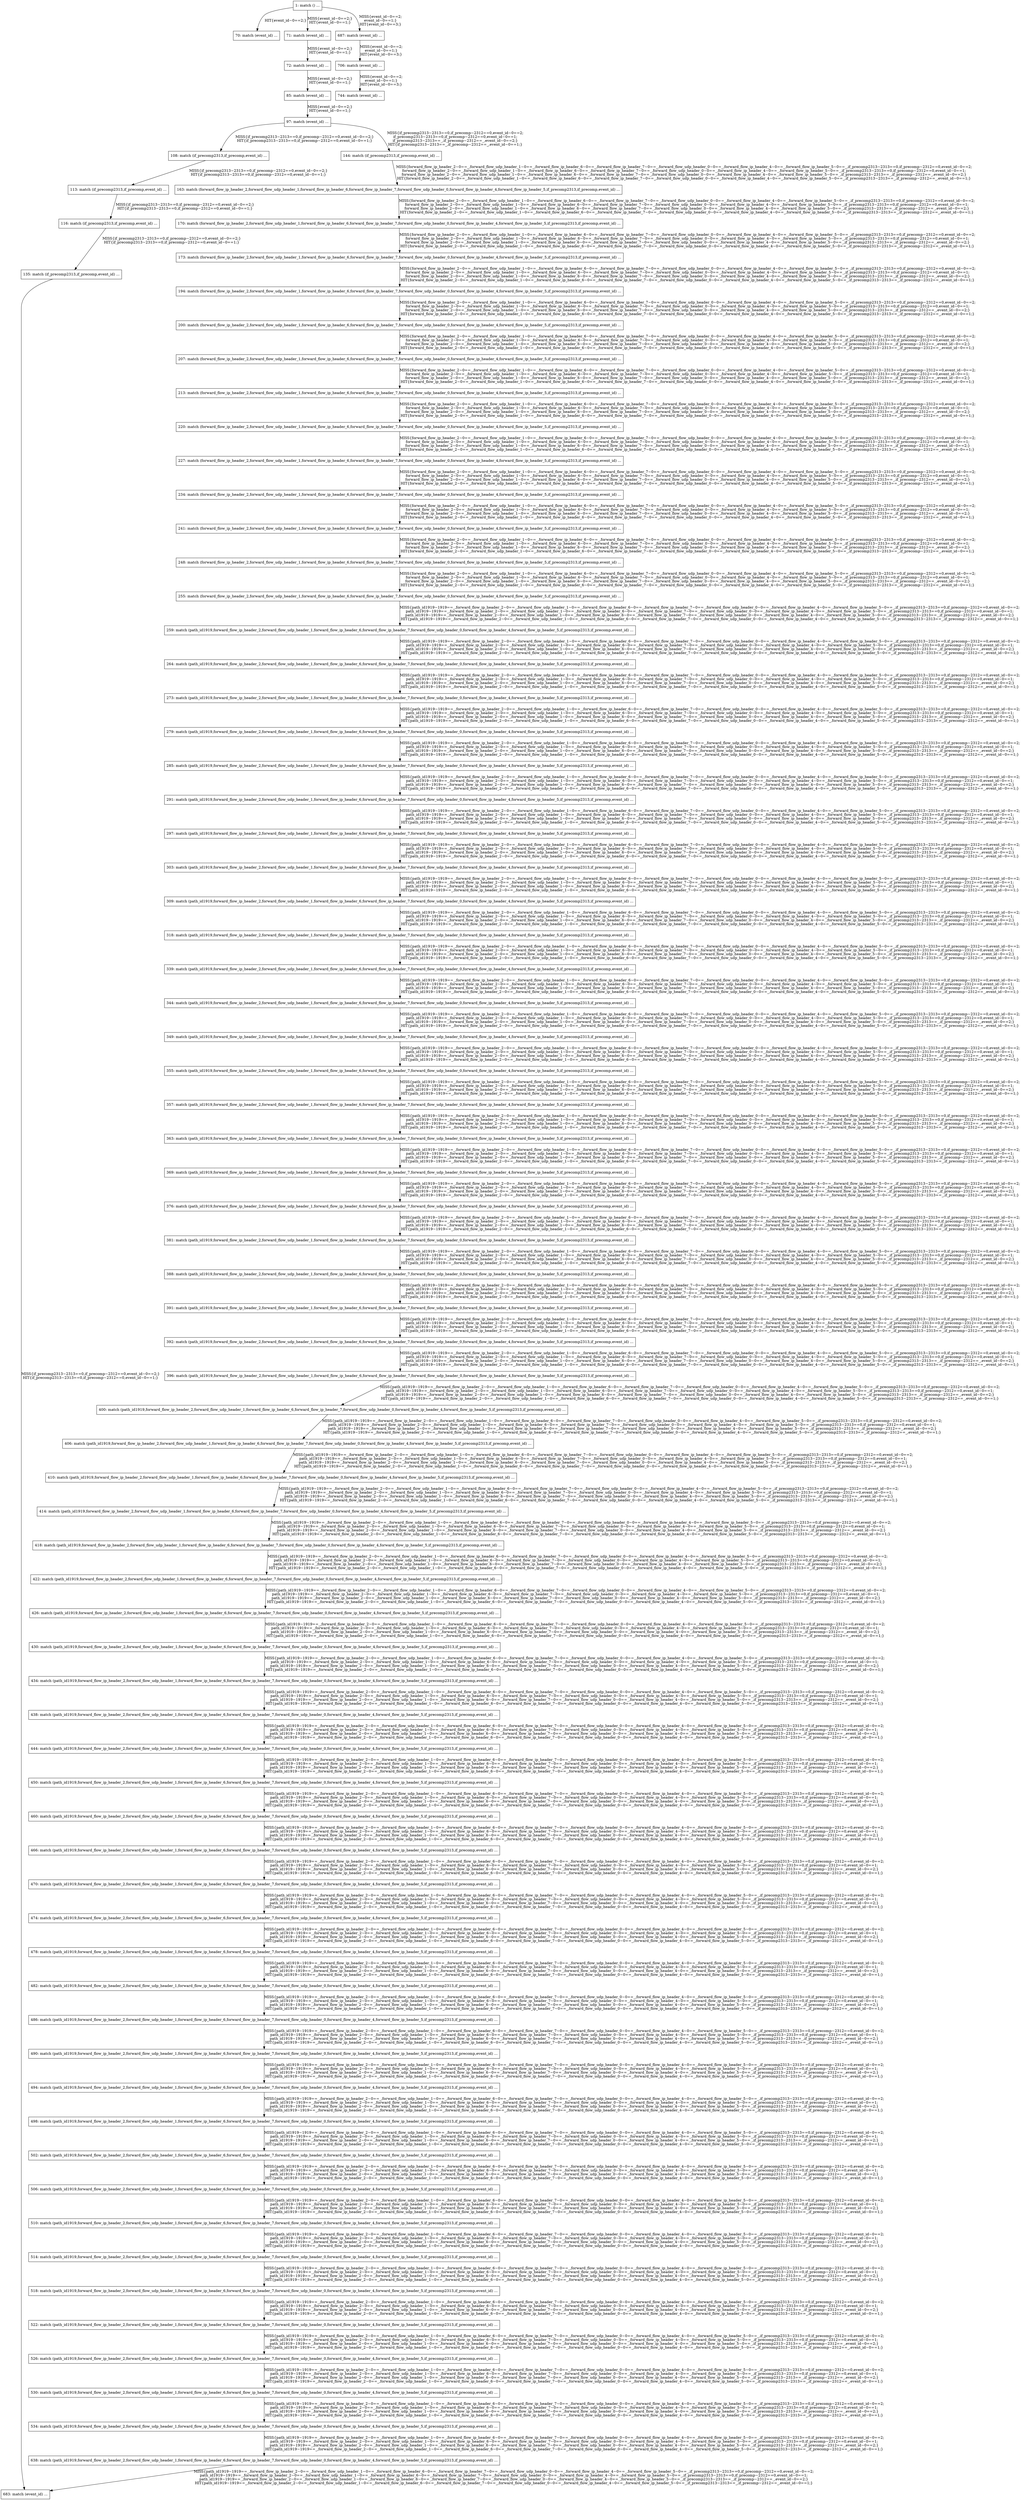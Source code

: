 digraph G {
  "1: match () ...
" [shape=box, ];
  "70: match (event_id) ...
" [shape=box, ];
  "71: match (event_id) ...
" [shape=box, ];
  "72: match (event_id) ...
" [shape=box, ];
  "85: match (event_id) ...
" [shape=box, ];
  "97: match (event_id) ...
" [shape=box, ];
  "108: match (if_precomp2313,if_precomp,event_id) ...
" [shape=box, ];
  "113: match (if_precomp2313,if_precomp,event_id) ...
" [shape=box, ];
  "116: match (if_precomp2313,if_precomp,event_id) ...
" [shape=box, ];
  "135: match (if_precomp2313,if_precomp,event_id) ...
" [shape=box, ];
  "144: match (if_precomp2313,if_precomp,event_id) ...
" [shape=box, ];
  "163: match (forward_flow_ip_header_2,forward_flow_udp_header_1,forward_flow_ip_header_6,forward_flow_ip_header_7,forward_flow_udp_header_0,forward_flow_ip_header_4,forward_flow_ip_header_5,if_precomp2313,if_precomp,event_id) ...
" [
  shape=box, ];
  "170: match (forward_flow_ip_header_2,forward_flow_udp_header_1,forward_flow_ip_header_6,forward_flow_ip_header_7,forward_flow_udp_header_0,forward_flow_ip_header_4,forward_flow_ip_header_5,if_precomp2313,if_precomp,event_id) ...
" [
  shape=box, ];
  "173: match (forward_flow_ip_header_2,forward_flow_udp_header_1,forward_flow_ip_header_6,forward_flow_ip_header_7,forward_flow_udp_header_0,forward_flow_ip_header_4,forward_flow_ip_header_5,if_precomp2313,if_precomp,event_id) ...
" [
  shape=box, ];
  "194: match (forward_flow_ip_header_2,forward_flow_udp_header_1,forward_flow_ip_header_6,forward_flow_ip_header_7,forward_flow_udp_header_0,forward_flow_ip_header_4,forward_flow_ip_header_5,if_precomp2313,if_precomp,event_id) ...
" [
  shape=box, ];
  "200: match (forward_flow_ip_header_2,forward_flow_udp_header_1,forward_flow_ip_header_6,forward_flow_ip_header_7,forward_flow_udp_header_0,forward_flow_ip_header_4,forward_flow_ip_header_5,if_precomp2313,if_precomp,event_id) ...
" [
  shape=box, ];
  "207: match (forward_flow_ip_header_2,forward_flow_udp_header_1,forward_flow_ip_header_6,forward_flow_ip_header_7,forward_flow_udp_header_0,forward_flow_ip_header_4,forward_flow_ip_header_5,if_precomp2313,if_precomp,event_id) ...
" [
  shape=box, ];
  "213: match (forward_flow_ip_header_2,forward_flow_udp_header_1,forward_flow_ip_header_6,forward_flow_ip_header_7,forward_flow_udp_header_0,forward_flow_ip_header_4,forward_flow_ip_header_5,if_precomp2313,if_precomp,event_id) ...
" [
  shape=box, ];
  "220: match (forward_flow_ip_header_2,forward_flow_udp_header_1,forward_flow_ip_header_6,forward_flow_ip_header_7,forward_flow_udp_header_0,forward_flow_ip_header_4,forward_flow_ip_header_5,if_precomp2313,if_precomp,event_id) ...
" [
  shape=box, ];
  "227: match (forward_flow_ip_header_2,forward_flow_udp_header_1,forward_flow_ip_header_6,forward_flow_ip_header_7,forward_flow_udp_header_0,forward_flow_ip_header_4,forward_flow_ip_header_5,if_precomp2313,if_precomp,event_id) ...
" [
  shape=box, ];
  "234: match (forward_flow_ip_header_2,forward_flow_udp_header_1,forward_flow_ip_header_6,forward_flow_ip_header_7,forward_flow_udp_header_0,forward_flow_ip_header_4,forward_flow_ip_header_5,if_precomp2313,if_precomp,event_id) ...
" [
  shape=box, ];
  "241: match (forward_flow_ip_header_2,forward_flow_udp_header_1,forward_flow_ip_header_6,forward_flow_ip_header_7,forward_flow_udp_header_0,forward_flow_ip_header_4,forward_flow_ip_header_5,if_precomp2313,if_precomp,event_id) ...
" [
  shape=box, ];
  "248: match (forward_flow_ip_header_2,forward_flow_udp_header_1,forward_flow_ip_header_6,forward_flow_ip_header_7,forward_flow_udp_header_0,forward_flow_ip_header_4,forward_flow_ip_header_5,if_precomp2313,if_precomp,event_id) ...
" [
  shape=box, ];
  "255: match (forward_flow_ip_header_2,forward_flow_udp_header_1,forward_flow_ip_header_6,forward_flow_ip_header_7,forward_flow_udp_header_0,forward_flow_ip_header_4,forward_flow_ip_header_5,if_precomp2313,if_precomp,event_id) ...
" [
  shape=box, ];
  "259: match (path_id1919,forward_flow_ip_header_2,forward_flow_udp_header_1,forward_flow_ip_header_6,forward_flow_ip_header_7,forward_flow_udp_header_0,forward_flow_ip_header_4,forward_flow_ip_header_5,if_precomp2313,if_precomp,event_id) ...
" [
  shape=box, ];
  "264: match (path_id1919,forward_flow_ip_header_2,forward_flow_udp_header_1,forward_flow_ip_header_6,forward_flow_ip_header_7,forward_flow_udp_header_0,forward_flow_ip_header_4,forward_flow_ip_header_5,if_precomp2313,if_precomp,event_id) ...
" [
  shape=box, ];
  "273: match (path_id1919,forward_flow_ip_header_2,forward_flow_udp_header_1,forward_flow_ip_header_6,forward_flow_ip_header_7,forward_flow_udp_header_0,forward_flow_ip_header_4,forward_flow_ip_header_5,if_precomp2313,if_precomp,event_id) ...
" [
  shape=box, ];
  "279: match (path_id1919,forward_flow_ip_header_2,forward_flow_udp_header_1,forward_flow_ip_header_6,forward_flow_ip_header_7,forward_flow_udp_header_0,forward_flow_ip_header_4,forward_flow_ip_header_5,if_precomp2313,if_precomp,event_id) ...
" [
  shape=box, ];
  "285: match (path_id1919,forward_flow_ip_header_2,forward_flow_udp_header_1,forward_flow_ip_header_6,forward_flow_ip_header_7,forward_flow_udp_header_0,forward_flow_ip_header_4,forward_flow_ip_header_5,if_precomp2313,if_precomp,event_id) ...
" [
  shape=box, ];
  "291: match (path_id1919,forward_flow_ip_header_2,forward_flow_udp_header_1,forward_flow_ip_header_6,forward_flow_ip_header_7,forward_flow_udp_header_0,forward_flow_ip_header_4,forward_flow_ip_header_5,if_precomp2313,if_precomp,event_id) ...
" [
  shape=box, ];
  "297: match (path_id1919,forward_flow_ip_header_2,forward_flow_udp_header_1,forward_flow_ip_header_6,forward_flow_ip_header_7,forward_flow_udp_header_0,forward_flow_ip_header_4,forward_flow_ip_header_5,if_precomp2313,if_precomp,event_id) ...
" [
  shape=box, ];
  "303: match (path_id1919,forward_flow_ip_header_2,forward_flow_udp_header_1,forward_flow_ip_header_6,forward_flow_ip_header_7,forward_flow_udp_header_0,forward_flow_ip_header_4,forward_flow_ip_header_5,if_precomp2313,if_precomp,event_id) ...
" [
  shape=box, ];
  "309: match (path_id1919,forward_flow_ip_header_2,forward_flow_udp_header_1,forward_flow_ip_header_6,forward_flow_ip_header_7,forward_flow_udp_header_0,forward_flow_ip_header_4,forward_flow_ip_header_5,if_precomp2313,if_precomp,event_id) ...
" [
  shape=box, ];
  "318: match (path_id1919,forward_flow_ip_header_2,forward_flow_udp_header_1,forward_flow_ip_header_6,forward_flow_ip_header_7,forward_flow_udp_header_0,forward_flow_ip_header_4,forward_flow_ip_header_5,if_precomp2313,if_precomp,event_id) ...
" [
  shape=box, ];
  "339: match (path_id1919,forward_flow_ip_header_2,forward_flow_udp_header_1,forward_flow_ip_header_6,forward_flow_ip_header_7,forward_flow_udp_header_0,forward_flow_ip_header_4,forward_flow_ip_header_5,if_precomp2313,if_precomp,event_id) ...
" [
  shape=box, ];
  "344: match (path_id1919,forward_flow_ip_header_2,forward_flow_udp_header_1,forward_flow_ip_header_6,forward_flow_ip_header_7,forward_flow_udp_header_0,forward_flow_ip_header_4,forward_flow_ip_header_5,if_precomp2313,if_precomp,event_id) ...
" [
  shape=box, ];
  "349: match (path_id1919,forward_flow_ip_header_2,forward_flow_udp_header_1,forward_flow_ip_header_6,forward_flow_ip_header_7,forward_flow_udp_header_0,forward_flow_ip_header_4,forward_flow_ip_header_5,if_precomp2313,if_precomp,event_id) ...
" [
  shape=box, ];
  "355: match (path_id1919,forward_flow_ip_header_2,forward_flow_udp_header_1,forward_flow_ip_header_6,forward_flow_ip_header_7,forward_flow_udp_header_0,forward_flow_ip_header_4,forward_flow_ip_header_5,if_precomp2313,if_precomp,event_id) ...
" [
  shape=box, ];
  "357: match (path_id1919,forward_flow_ip_header_2,forward_flow_udp_header_1,forward_flow_ip_header_6,forward_flow_ip_header_7,forward_flow_udp_header_0,forward_flow_ip_header_4,forward_flow_ip_header_5,if_precomp2313,if_precomp,event_id) ...
" [
  shape=box, ];
  "363: match (path_id1919,forward_flow_ip_header_2,forward_flow_udp_header_1,forward_flow_ip_header_6,forward_flow_ip_header_7,forward_flow_udp_header_0,forward_flow_ip_header_4,forward_flow_ip_header_5,if_precomp2313,if_precomp,event_id) ...
" [
  shape=box, ];
  "369: match (path_id1919,forward_flow_ip_header_2,forward_flow_udp_header_1,forward_flow_ip_header_6,forward_flow_ip_header_7,forward_flow_udp_header_0,forward_flow_ip_header_4,forward_flow_ip_header_5,if_precomp2313,if_precomp,event_id) ...
" [
  shape=box, ];
  "376: match (path_id1919,forward_flow_ip_header_2,forward_flow_udp_header_1,forward_flow_ip_header_6,forward_flow_ip_header_7,forward_flow_udp_header_0,forward_flow_ip_header_4,forward_flow_ip_header_5,if_precomp2313,if_precomp,event_id) ...
" [
  shape=box, ];
  "381: match (path_id1919,forward_flow_ip_header_2,forward_flow_udp_header_1,forward_flow_ip_header_6,forward_flow_ip_header_7,forward_flow_udp_header_0,forward_flow_ip_header_4,forward_flow_ip_header_5,if_precomp2313,if_precomp,event_id) ...
" [
  shape=box, ];
  "388: match (path_id1919,forward_flow_ip_header_2,forward_flow_udp_header_1,forward_flow_ip_header_6,forward_flow_ip_header_7,forward_flow_udp_header_0,forward_flow_ip_header_4,forward_flow_ip_header_5,if_precomp2313,if_precomp,event_id) ...
" [
  shape=box, ];
  "391: match (path_id1919,forward_flow_ip_header_2,forward_flow_udp_header_1,forward_flow_ip_header_6,forward_flow_ip_header_7,forward_flow_udp_header_0,forward_flow_ip_header_4,forward_flow_ip_header_5,if_precomp2313,if_precomp,event_id) ...
" [
  shape=box, ];
  "392: match (path_id1919,forward_flow_ip_header_2,forward_flow_udp_header_1,forward_flow_ip_header_6,forward_flow_ip_header_7,forward_flow_udp_header_0,forward_flow_ip_header_4,forward_flow_ip_header_5,if_precomp2313,if_precomp,event_id) ...
" [
  shape=box, ];
  "396: match (path_id1919,forward_flow_ip_header_2,forward_flow_udp_header_1,forward_flow_ip_header_6,forward_flow_ip_header_7,forward_flow_udp_header_0,forward_flow_ip_header_4,forward_flow_ip_header_5,if_precomp2313,if_precomp,event_id) ...
" [
  shape=box, ];
  "400: match (path_id1919,forward_flow_ip_header_2,forward_flow_udp_header_1,forward_flow_ip_header_6,forward_flow_ip_header_7,forward_flow_udp_header_0,forward_flow_ip_header_4,forward_flow_ip_header_5,if_precomp2313,if_precomp,event_id) ...
" [
  shape=box, ];
  "406: match (path_id1919,forward_flow_ip_header_2,forward_flow_udp_header_1,forward_flow_ip_header_6,forward_flow_ip_header_7,forward_flow_udp_header_0,forward_flow_ip_header_4,forward_flow_ip_header_5,if_precomp2313,if_precomp,event_id) ...
" [
  shape=box, ];
  "410: match (path_id1919,forward_flow_ip_header_2,forward_flow_udp_header_1,forward_flow_ip_header_6,forward_flow_ip_header_7,forward_flow_udp_header_0,forward_flow_ip_header_4,forward_flow_ip_header_5,if_precomp2313,if_precomp,event_id) ...
" [
  shape=box, ];
  "414: match (path_id1919,forward_flow_ip_header_2,forward_flow_udp_header_1,forward_flow_ip_header_6,forward_flow_ip_header_7,forward_flow_udp_header_0,forward_flow_ip_header_4,forward_flow_ip_header_5,if_precomp2313,if_precomp,event_id) ...
" [
  shape=box, ];
  "418: match (path_id1919,forward_flow_ip_header_2,forward_flow_udp_header_1,forward_flow_ip_header_6,forward_flow_ip_header_7,forward_flow_udp_header_0,forward_flow_ip_header_4,forward_flow_ip_header_5,if_precomp2313,if_precomp,event_id) ...
" [
  shape=box, ];
  "422: match (path_id1919,forward_flow_ip_header_2,forward_flow_udp_header_1,forward_flow_ip_header_6,forward_flow_ip_header_7,forward_flow_udp_header_0,forward_flow_ip_header_4,forward_flow_ip_header_5,if_precomp2313,if_precomp,event_id) ...
" [
  shape=box, ];
  "426: match (path_id1919,forward_flow_ip_header_2,forward_flow_udp_header_1,forward_flow_ip_header_6,forward_flow_ip_header_7,forward_flow_udp_header_0,forward_flow_ip_header_4,forward_flow_ip_header_5,if_precomp2313,if_precomp,event_id) ...
" [
  shape=box, ];
  "430: match (path_id1919,forward_flow_ip_header_2,forward_flow_udp_header_1,forward_flow_ip_header_6,forward_flow_ip_header_7,forward_flow_udp_header_0,forward_flow_ip_header_4,forward_flow_ip_header_5,if_precomp2313,if_precomp,event_id) ...
" [
  shape=box, ];
  "434: match (path_id1919,forward_flow_ip_header_2,forward_flow_udp_header_1,forward_flow_ip_header_6,forward_flow_ip_header_7,forward_flow_udp_header_0,forward_flow_ip_header_4,forward_flow_ip_header_5,if_precomp2313,if_precomp,event_id) ...
" [
  shape=box, ];
  "438: match (path_id1919,forward_flow_ip_header_2,forward_flow_udp_header_1,forward_flow_ip_header_6,forward_flow_ip_header_7,forward_flow_udp_header_0,forward_flow_ip_header_4,forward_flow_ip_header_5,if_precomp2313,if_precomp,event_id) ...
" [
  shape=box, ];
  "444: match (path_id1919,forward_flow_ip_header_2,forward_flow_udp_header_1,forward_flow_ip_header_6,forward_flow_ip_header_7,forward_flow_udp_header_0,forward_flow_ip_header_4,forward_flow_ip_header_5,if_precomp2313,if_precomp,event_id) ...
" [
  shape=box, ];
  "450: match (path_id1919,forward_flow_ip_header_2,forward_flow_udp_header_1,forward_flow_ip_header_6,forward_flow_ip_header_7,forward_flow_udp_header_0,forward_flow_ip_header_4,forward_flow_ip_header_5,if_precomp2313,if_precomp,event_id) ...
" [
  shape=box, ];
  "460: match (path_id1919,forward_flow_ip_header_2,forward_flow_udp_header_1,forward_flow_ip_header_6,forward_flow_ip_header_7,forward_flow_udp_header_0,forward_flow_ip_header_4,forward_flow_ip_header_5,if_precomp2313,if_precomp,event_id) ...
" [
  shape=box, ];
  "466: match (path_id1919,forward_flow_ip_header_2,forward_flow_udp_header_1,forward_flow_ip_header_6,forward_flow_ip_header_7,forward_flow_udp_header_0,forward_flow_ip_header_4,forward_flow_ip_header_5,if_precomp2313,if_precomp,event_id) ...
" [
  shape=box, ];
  "470: match (path_id1919,forward_flow_ip_header_2,forward_flow_udp_header_1,forward_flow_ip_header_6,forward_flow_ip_header_7,forward_flow_udp_header_0,forward_flow_ip_header_4,forward_flow_ip_header_5,if_precomp2313,if_precomp,event_id) ...
" [
  shape=box, ];
  "474: match (path_id1919,forward_flow_ip_header_2,forward_flow_udp_header_1,forward_flow_ip_header_6,forward_flow_ip_header_7,forward_flow_udp_header_0,forward_flow_ip_header_4,forward_flow_ip_header_5,if_precomp2313,if_precomp,event_id) ...
" [
  shape=box, ];
  "478: match (path_id1919,forward_flow_ip_header_2,forward_flow_udp_header_1,forward_flow_ip_header_6,forward_flow_ip_header_7,forward_flow_udp_header_0,forward_flow_ip_header_4,forward_flow_ip_header_5,if_precomp2313,if_precomp,event_id) ...
" [
  shape=box, ];
  "482: match (path_id1919,forward_flow_ip_header_2,forward_flow_udp_header_1,forward_flow_ip_header_6,forward_flow_ip_header_7,forward_flow_udp_header_0,forward_flow_ip_header_4,forward_flow_ip_header_5,if_precomp2313,if_precomp,event_id) ...
" [
  shape=box, ];
  "486: match (path_id1919,forward_flow_ip_header_2,forward_flow_udp_header_1,forward_flow_ip_header_6,forward_flow_ip_header_7,forward_flow_udp_header_0,forward_flow_ip_header_4,forward_flow_ip_header_5,if_precomp2313,if_precomp,event_id) ...
" [
  shape=box, ];
  "490: match (path_id1919,forward_flow_ip_header_2,forward_flow_udp_header_1,forward_flow_ip_header_6,forward_flow_ip_header_7,forward_flow_udp_header_0,forward_flow_ip_header_4,forward_flow_ip_header_5,if_precomp2313,if_precomp,event_id) ...
" [
  shape=box, ];
  "494: match (path_id1919,forward_flow_ip_header_2,forward_flow_udp_header_1,forward_flow_ip_header_6,forward_flow_ip_header_7,forward_flow_udp_header_0,forward_flow_ip_header_4,forward_flow_ip_header_5,if_precomp2313,if_precomp,event_id) ...
" [
  shape=box, ];
  "498: match (path_id1919,forward_flow_ip_header_2,forward_flow_udp_header_1,forward_flow_ip_header_6,forward_flow_ip_header_7,forward_flow_udp_header_0,forward_flow_ip_header_4,forward_flow_ip_header_5,if_precomp2313,if_precomp,event_id) ...
" [
  shape=box, ];
  "502: match (path_id1919,forward_flow_ip_header_2,forward_flow_udp_header_1,forward_flow_ip_header_6,forward_flow_ip_header_7,forward_flow_udp_header_0,forward_flow_ip_header_4,forward_flow_ip_header_5,if_precomp2313,if_precomp,event_id) ...
" [
  shape=box, ];
  "506: match (path_id1919,forward_flow_ip_header_2,forward_flow_udp_header_1,forward_flow_ip_header_6,forward_flow_ip_header_7,forward_flow_udp_header_0,forward_flow_ip_header_4,forward_flow_ip_header_5,if_precomp2313,if_precomp,event_id) ...
" [
  shape=box, ];
  "510: match (path_id1919,forward_flow_ip_header_2,forward_flow_udp_header_1,forward_flow_ip_header_6,forward_flow_ip_header_7,forward_flow_udp_header_0,forward_flow_ip_header_4,forward_flow_ip_header_5,if_precomp2313,if_precomp,event_id) ...
" [
  shape=box, ];
  "514: match (path_id1919,forward_flow_ip_header_2,forward_flow_udp_header_1,forward_flow_ip_header_6,forward_flow_ip_header_7,forward_flow_udp_header_0,forward_flow_ip_header_4,forward_flow_ip_header_5,if_precomp2313,if_precomp,event_id) ...
" [
  shape=box, ];
  "518: match (path_id1919,forward_flow_ip_header_2,forward_flow_udp_header_1,forward_flow_ip_header_6,forward_flow_ip_header_7,forward_flow_udp_header_0,forward_flow_ip_header_4,forward_flow_ip_header_5,if_precomp2313,if_precomp,event_id) ...
" [
  shape=box, ];
  "522: match (path_id1919,forward_flow_ip_header_2,forward_flow_udp_header_1,forward_flow_ip_header_6,forward_flow_ip_header_7,forward_flow_udp_header_0,forward_flow_ip_header_4,forward_flow_ip_header_5,if_precomp2313,if_precomp,event_id) ...
" [
  shape=box, ];
  "526: match (path_id1919,forward_flow_ip_header_2,forward_flow_udp_header_1,forward_flow_ip_header_6,forward_flow_ip_header_7,forward_flow_udp_header_0,forward_flow_ip_header_4,forward_flow_ip_header_5,if_precomp2313,if_precomp,event_id) ...
" [
  shape=box, ];
  "530: match (path_id1919,forward_flow_ip_header_2,forward_flow_udp_header_1,forward_flow_ip_header_6,forward_flow_ip_header_7,forward_flow_udp_header_0,forward_flow_ip_header_4,forward_flow_ip_header_5,if_precomp2313,if_precomp,event_id) ...
" [
  shape=box, ];
  "534: match (path_id1919,forward_flow_ip_header_2,forward_flow_udp_header_1,forward_flow_ip_header_6,forward_flow_ip_header_7,forward_flow_udp_header_0,forward_flow_ip_header_4,forward_flow_ip_header_5,if_precomp2313,if_precomp,event_id) ...
" [
  shape=box, ];
  "638: match (path_id1919,forward_flow_ip_header_2,forward_flow_udp_header_1,forward_flow_ip_header_6,forward_flow_ip_header_7,forward_flow_udp_header_0,forward_flow_ip_header_4,forward_flow_ip_header_5,if_precomp2313,if_precomp,event_id) ...
" [
  shape=box, ];
  "683: match (event_id) ...
" [shape=box, ];
  "687: match (event_id) ...
" [shape=box, ];
  "706: match (event_id) ...
" [shape=box, ];
  "744: match (event_id) ...
" [shape=box, ];
  
  
  "1: match () ...
" -> "70: match (event_id) ...
" [label="HIT{event_id~0==2;}",
                                                     ];
  "1: match () ...
" -> "71: match (event_id) ...
" [label="MISS{event_id~0==2;}
HIT{event_id~0==1;}",
                                                     ];
  "1: match () ...
" -> "687: match (event_id) ...
" [label="MISS{event_id~0==2;
event_id~0==1;}
HIT{event_id~0==3;}",
                                                      ];
  "71: match (event_id) ...
" -> "72: match (event_id) ...
" [label="MISS{event_id~0==2;}
HIT{event_id~0==1;}",
                                                              ];
  "72: match (event_id) ...
" -> "85: match (event_id) ...
" [label="MISS{event_id~0==2;}
HIT{event_id~0==1;}",
                                                              ];
  "85: match (event_id) ...
" -> "97: match (event_id) ...
" [label="MISS{event_id~0==2;}
HIT{event_id~0==1;}",
                                                              ];
  "97: match (event_id) ...
" -> "108: match (if_precomp2313,if_precomp,event_id) ...
" [
  label="MISS{if_precomp2313~2313==0,if_precomp~2312==0,event_id~0==2;}
HIT{if_precomp2313~2313==0,if_precomp~2312==0,event_id~0==1;}",
  ];
  "97: match (event_id) ...
" -> "144: match (if_precomp2313,if_precomp,event_id) ...
" [
  label="MISS{if_precomp2313~2313==0,if_precomp~2312==0,event_id~0==2;
if_precomp2313~2313==0,if_precomp~2312==0,event_id~0==1;
if_precomp2313~2313==_,if_precomp~2312==_,event_id~0==2;}
HIT{if_precomp2313~2313==_,if_precomp~2312==_,event_id~0==1;}",
  ];
  "108: match (if_precomp2313,if_precomp,event_id) ...
" -> "113: match (if_precomp2313,if_precomp,event_id) ...
" [
  label="MISS{if_precomp2313~2313==0,if_precomp~2312==0,event_id~0==2;}
HIT{if_precomp2313~2313==0,if_precomp~2312==0,event_id~0==1;}",
  ];
  "113: match (if_precomp2313,if_precomp,event_id) ...
" -> "116: match (if_precomp2313,if_precomp,event_id) ...
" [
  label="MISS{if_precomp2313~2313==0,if_precomp~2312==0,event_id~0==2;}
HIT{if_precomp2313~2313==0,if_precomp~2312==0,event_id~0==1;}",
  ];
  "116: match (if_precomp2313,if_precomp,event_id) ...
" -> "135: match (if_precomp2313,if_precomp,event_id) ...
" [
  label="MISS{if_precomp2313~2313==0,if_precomp~2312==0,event_id~0==2;}
HIT{if_precomp2313~2313==0,if_precomp~2312==0,event_id~0==1;}",
  ];
  "135: match (if_precomp2313,if_precomp,event_id) ...
" -> "683: match (event_id) ...
" [
  label="MISS{if_precomp2313~2313==0,if_precomp~2312==0,event_id~0==2;}
HIT{if_precomp2313~2313==0,if_precomp~2312==0,event_id~0==1;}",
  ];
  "144: match (if_precomp2313,if_precomp,event_id) ...
" -> "163: match (forward_flow_ip_header_2,forward_flow_udp_header_1,forward_flow_ip_header_6,forward_flow_ip_header_7,forward_flow_udp_header_0,forward_flow_ip_header_4,forward_flow_ip_header_5,if_precomp2313,if_precomp,event_id) ...
" [
  label="MISS{forward_flow_ip_header_2~0==_,forward_flow_udp_header_1~0==_,forward_flow_ip_header_6~0==_,forward_flow_ip_header_7~0==_,forward_flow_udp_header_0~0==_,forward_flow_ip_header_4~0==_,forward_flow_ip_header_5~0==_,if_precomp2313~2313==0,if_precomp~2312==0,event_id~0==2;
forward_flow_ip_header_2~0==_,forward_flow_udp_header_1~0==_,forward_flow_ip_header_6~0==_,forward_flow_ip_header_7~0==_,forward_flow_udp_header_0~0==_,forward_flow_ip_header_4~0==_,forward_flow_ip_header_5~0==_,if_precomp2313~2313==0,if_precomp~2312==0,event_id~0==1;
forward_flow_ip_header_2~0==_,forward_flow_udp_header_1~0==_,forward_flow_ip_header_6~0==_,forward_flow_ip_header_7~0==_,forward_flow_udp_header_0~0==_,forward_flow_ip_header_4~0==_,forward_flow_ip_header_5~0==_,if_precomp2313~2313==_,if_precomp~2312==_,event_id~0==2;}
HIT{forward_flow_ip_header_2~0==_,forward_flow_udp_header_1~0==_,forward_flow_ip_header_6~0==_,forward_flow_ip_header_7~0==_,forward_flow_udp_header_0~0==_,forward_flow_ip_header_4~0==_,forward_flow_ip_header_5~0==_,if_precomp2313~2313==_,if_precomp~2312==_,event_id~0==1;}",
  ];
  "163: match (forward_flow_ip_header_2,forward_flow_udp_header_1,forward_flow_ip_header_6,forward_flow_ip_header_7,forward_flow_udp_header_0,forward_flow_ip_header_4,forward_flow_ip_header_5,if_precomp2313,if_precomp,event_id) ...
" -> "170: match (forward_flow_ip_header_2,forward_flow_udp_header_1,forward_flow_ip_header_6,forward_flow_ip_header_7,forward_flow_udp_header_0,forward_flow_ip_header_4,forward_flow_ip_header_5,if_precomp2313,if_precomp,event_id) ...
" [
  label="MISS{forward_flow_ip_header_2~0==_,forward_flow_udp_header_1~0==_,forward_flow_ip_header_6~0==_,forward_flow_ip_header_7~0==_,forward_flow_udp_header_0~0==_,forward_flow_ip_header_4~0==_,forward_flow_ip_header_5~0==_,if_precomp2313~2313==0,if_precomp~2312==0,event_id~0==2;
forward_flow_ip_header_2~0==_,forward_flow_udp_header_1~0==_,forward_flow_ip_header_6~0==_,forward_flow_ip_header_7~0==_,forward_flow_udp_header_0~0==_,forward_flow_ip_header_4~0==_,forward_flow_ip_header_5~0==_,if_precomp2313~2313==0,if_precomp~2312==0,event_id~0==1;
forward_flow_ip_header_2~0==_,forward_flow_udp_header_1~0==_,forward_flow_ip_header_6~0==_,forward_flow_ip_header_7~0==_,forward_flow_udp_header_0~0==_,forward_flow_ip_header_4~0==_,forward_flow_ip_header_5~0==_,if_precomp2313~2313==_,if_precomp~2312==_,event_id~0==2;}
HIT{forward_flow_ip_header_2~0==_,forward_flow_udp_header_1~0==_,forward_flow_ip_header_6~0==_,forward_flow_ip_header_7~0==_,forward_flow_udp_header_0~0==_,forward_flow_ip_header_4~0==_,forward_flow_ip_header_5~0==_,if_precomp2313~2313==_,if_precomp~2312==_,event_id~0==1;}",
  ];
  "170: match (forward_flow_ip_header_2,forward_flow_udp_header_1,forward_flow_ip_header_6,forward_flow_ip_header_7,forward_flow_udp_header_0,forward_flow_ip_header_4,forward_flow_ip_header_5,if_precomp2313,if_precomp,event_id) ...
" -> "173: match (forward_flow_ip_header_2,forward_flow_udp_header_1,forward_flow_ip_header_6,forward_flow_ip_header_7,forward_flow_udp_header_0,forward_flow_ip_header_4,forward_flow_ip_header_5,if_precomp2313,if_precomp,event_id) ...
" [
  label="MISS{forward_flow_ip_header_2~0==_,forward_flow_udp_header_1~0==_,forward_flow_ip_header_6~0==_,forward_flow_ip_header_7~0==_,forward_flow_udp_header_0~0==_,forward_flow_ip_header_4~0==_,forward_flow_ip_header_5~0==_,if_precomp2313~2313==0,if_precomp~2312==0,event_id~0==2;
forward_flow_ip_header_2~0==_,forward_flow_udp_header_1~0==_,forward_flow_ip_header_6~0==_,forward_flow_ip_header_7~0==_,forward_flow_udp_header_0~0==_,forward_flow_ip_header_4~0==_,forward_flow_ip_header_5~0==_,if_precomp2313~2313==0,if_precomp~2312==0,event_id~0==1;
forward_flow_ip_header_2~0==_,forward_flow_udp_header_1~0==_,forward_flow_ip_header_6~0==_,forward_flow_ip_header_7~0==_,forward_flow_udp_header_0~0==_,forward_flow_ip_header_4~0==_,forward_flow_ip_header_5~0==_,if_precomp2313~2313==_,if_precomp~2312==_,event_id~0==2;}
HIT{forward_flow_ip_header_2~0==_,forward_flow_udp_header_1~0==_,forward_flow_ip_header_6~0==_,forward_flow_ip_header_7~0==_,forward_flow_udp_header_0~0==_,forward_flow_ip_header_4~0==_,forward_flow_ip_header_5~0==_,if_precomp2313~2313==_,if_precomp~2312==_,event_id~0==1;}",
  ];
  "173: match (forward_flow_ip_header_2,forward_flow_udp_header_1,forward_flow_ip_header_6,forward_flow_ip_header_7,forward_flow_udp_header_0,forward_flow_ip_header_4,forward_flow_ip_header_5,if_precomp2313,if_precomp,event_id) ...
" -> "194: match (forward_flow_ip_header_2,forward_flow_udp_header_1,forward_flow_ip_header_6,forward_flow_ip_header_7,forward_flow_udp_header_0,forward_flow_ip_header_4,forward_flow_ip_header_5,if_precomp2313,if_precomp,event_id) ...
" [
  label="MISS{forward_flow_ip_header_2~0==_,forward_flow_udp_header_1~0==_,forward_flow_ip_header_6~0==_,forward_flow_ip_header_7~0==_,forward_flow_udp_header_0~0==_,forward_flow_ip_header_4~0==_,forward_flow_ip_header_5~0==_,if_precomp2313~2313==0,if_precomp~2312==0,event_id~0==2;
forward_flow_ip_header_2~0==_,forward_flow_udp_header_1~0==_,forward_flow_ip_header_6~0==_,forward_flow_ip_header_7~0==_,forward_flow_udp_header_0~0==_,forward_flow_ip_header_4~0==_,forward_flow_ip_header_5~0==_,if_precomp2313~2313==0,if_precomp~2312==0,event_id~0==1;
forward_flow_ip_header_2~0==_,forward_flow_udp_header_1~0==_,forward_flow_ip_header_6~0==_,forward_flow_ip_header_7~0==_,forward_flow_udp_header_0~0==_,forward_flow_ip_header_4~0==_,forward_flow_ip_header_5~0==_,if_precomp2313~2313==_,if_precomp~2312==_,event_id~0==2;}
HIT{forward_flow_ip_header_2~0==_,forward_flow_udp_header_1~0==_,forward_flow_ip_header_6~0==_,forward_flow_ip_header_7~0==_,forward_flow_udp_header_0~0==_,forward_flow_ip_header_4~0==_,forward_flow_ip_header_5~0==_,if_precomp2313~2313==_,if_precomp~2312==_,event_id~0==1;}",
  ];
  "194: match (forward_flow_ip_header_2,forward_flow_udp_header_1,forward_flow_ip_header_6,forward_flow_ip_header_7,forward_flow_udp_header_0,forward_flow_ip_header_4,forward_flow_ip_header_5,if_precomp2313,if_precomp,event_id) ...
" -> "200: match (forward_flow_ip_header_2,forward_flow_udp_header_1,forward_flow_ip_header_6,forward_flow_ip_header_7,forward_flow_udp_header_0,forward_flow_ip_header_4,forward_flow_ip_header_5,if_precomp2313,if_precomp,event_id) ...
" [
  label="MISS{forward_flow_ip_header_2~0==_,forward_flow_udp_header_1~0==_,forward_flow_ip_header_6~0==_,forward_flow_ip_header_7~0==_,forward_flow_udp_header_0~0==_,forward_flow_ip_header_4~0==_,forward_flow_ip_header_5~0==_,if_precomp2313~2313==0,if_precomp~2312==0,event_id~0==2;
forward_flow_ip_header_2~0==_,forward_flow_udp_header_1~0==_,forward_flow_ip_header_6~0==_,forward_flow_ip_header_7~0==_,forward_flow_udp_header_0~0==_,forward_flow_ip_header_4~0==_,forward_flow_ip_header_5~0==_,if_precomp2313~2313==0,if_precomp~2312==0,event_id~0==1;
forward_flow_ip_header_2~0==_,forward_flow_udp_header_1~0==_,forward_flow_ip_header_6~0==_,forward_flow_ip_header_7~0==_,forward_flow_udp_header_0~0==_,forward_flow_ip_header_4~0==_,forward_flow_ip_header_5~0==_,if_precomp2313~2313==_,if_precomp~2312==_,event_id~0==2;}
HIT{forward_flow_ip_header_2~0==_,forward_flow_udp_header_1~0==_,forward_flow_ip_header_6~0==_,forward_flow_ip_header_7~0==_,forward_flow_udp_header_0~0==_,forward_flow_ip_header_4~0==_,forward_flow_ip_header_5~0==_,if_precomp2313~2313==_,if_precomp~2312==_,event_id~0==1;}",
  ];
  "200: match (forward_flow_ip_header_2,forward_flow_udp_header_1,forward_flow_ip_header_6,forward_flow_ip_header_7,forward_flow_udp_header_0,forward_flow_ip_header_4,forward_flow_ip_header_5,if_precomp2313,if_precomp,event_id) ...
" -> "207: match (forward_flow_ip_header_2,forward_flow_udp_header_1,forward_flow_ip_header_6,forward_flow_ip_header_7,forward_flow_udp_header_0,forward_flow_ip_header_4,forward_flow_ip_header_5,if_precomp2313,if_precomp,event_id) ...
" [
  label="MISS{forward_flow_ip_header_2~0==_,forward_flow_udp_header_1~0==_,forward_flow_ip_header_6~0==_,forward_flow_ip_header_7~0==_,forward_flow_udp_header_0~0==_,forward_flow_ip_header_4~0==_,forward_flow_ip_header_5~0==_,if_precomp2313~2313==0,if_precomp~2312==0,event_id~0==2;
forward_flow_ip_header_2~0==_,forward_flow_udp_header_1~0==_,forward_flow_ip_header_6~0==_,forward_flow_ip_header_7~0==_,forward_flow_udp_header_0~0==_,forward_flow_ip_header_4~0==_,forward_flow_ip_header_5~0==_,if_precomp2313~2313==0,if_precomp~2312==0,event_id~0==1;
forward_flow_ip_header_2~0==_,forward_flow_udp_header_1~0==_,forward_flow_ip_header_6~0==_,forward_flow_ip_header_7~0==_,forward_flow_udp_header_0~0==_,forward_flow_ip_header_4~0==_,forward_flow_ip_header_5~0==_,if_precomp2313~2313==_,if_precomp~2312==_,event_id~0==2;}
HIT{forward_flow_ip_header_2~0==_,forward_flow_udp_header_1~0==_,forward_flow_ip_header_6~0==_,forward_flow_ip_header_7~0==_,forward_flow_udp_header_0~0==_,forward_flow_ip_header_4~0==_,forward_flow_ip_header_5~0==_,if_precomp2313~2313==_,if_precomp~2312==_,event_id~0==1;}",
  ];
  "207: match (forward_flow_ip_header_2,forward_flow_udp_header_1,forward_flow_ip_header_6,forward_flow_ip_header_7,forward_flow_udp_header_0,forward_flow_ip_header_4,forward_flow_ip_header_5,if_precomp2313,if_precomp,event_id) ...
" -> "213: match (forward_flow_ip_header_2,forward_flow_udp_header_1,forward_flow_ip_header_6,forward_flow_ip_header_7,forward_flow_udp_header_0,forward_flow_ip_header_4,forward_flow_ip_header_5,if_precomp2313,if_precomp,event_id) ...
" [
  label="MISS{forward_flow_ip_header_2~0==_,forward_flow_udp_header_1~0==_,forward_flow_ip_header_6~0==_,forward_flow_ip_header_7~0==_,forward_flow_udp_header_0~0==_,forward_flow_ip_header_4~0==_,forward_flow_ip_header_5~0==_,if_precomp2313~2313==0,if_precomp~2312==0,event_id~0==2;
forward_flow_ip_header_2~0==_,forward_flow_udp_header_1~0==_,forward_flow_ip_header_6~0==_,forward_flow_ip_header_7~0==_,forward_flow_udp_header_0~0==_,forward_flow_ip_header_4~0==_,forward_flow_ip_header_5~0==_,if_precomp2313~2313==0,if_precomp~2312==0,event_id~0==1;
forward_flow_ip_header_2~0==_,forward_flow_udp_header_1~0==_,forward_flow_ip_header_6~0==_,forward_flow_ip_header_7~0==_,forward_flow_udp_header_0~0==_,forward_flow_ip_header_4~0==_,forward_flow_ip_header_5~0==_,if_precomp2313~2313==_,if_precomp~2312==_,event_id~0==2;}
HIT{forward_flow_ip_header_2~0==_,forward_flow_udp_header_1~0==_,forward_flow_ip_header_6~0==_,forward_flow_ip_header_7~0==_,forward_flow_udp_header_0~0==_,forward_flow_ip_header_4~0==_,forward_flow_ip_header_5~0==_,if_precomp2313~2313==_,if_precomp~2312==_,event_id~0==1;}",
  ];
  "213: match (forward_flow_ip_header_2,forward_flow_udp_header_1,forward_flow_ip_header_6,forward_flow_ip_header_7,forward_flow_udp_header_0,forward_flow_ip_header_4,forward_flow_ip_header_5,if_precomp2313,if_precomp,event_id) ...
" -> "220: match (forward_flow_ip_header_2,forward_flow_udp_header_1,forward_flow_ip_header_6,forward_flow_ip_header_7,forward_flow_udp_header_0,forward_flow_ip_header_4,forward_flow_ip_header_5,if_precomp2313,if_precomp,event_id) ...
" [
  label="MISS{forward_flow_ip_header_2~0==_,forward_flow_udp_header_1~0==_,forward_flow_ip_header_6~0==_,forward_flow_ip_header_7~0==_,forward_flow_udp_header_0~0==_,forward_flow_ip_header_4~0==_,forward_flow_ip_header_5~0==_,if_precomp2313~2313==0,if_precomp~2312==0,event_id~0==2;
forward_flow_ip_header_2~0==_,forward_flow_udp_header_1~0==_,forward_flow_ip_header_6~0==_,forward_flow_ip_header_7~0==_,forward_flow_udp_header_0~0==_,forward_flow_ip_header_4~0==_,forward_flow_ip_header_5~0==_,if_precomp2313~2313==0,if_precomp~2312==0,event_id~0==1;
forward_flow_ip_header_2~0==_,forward_flow_udp_header_1~0==_,forward_flow_ip_header_6~0==_,forward_flow_ip_header_7~0==_,forward_flow_udp_header_0~0==_,forward_flow_ip_header_4~0==_,forward_flow_ip_header_5~0==_,if_precomp2313~2313==_,if_precomp~2312==_,event_id~0==2;}
HIT{forward_flow_ip_header_2~0==_,forward_flow_udp_header_1~0==_,forward_flow_ip_header_6~0==_,forward_flow_ip_header_7~0==_,forward_flow_udp_header_0~0==_,forward_flow_ip_header_4~0==_,forward_flow_ip_header_5~0==_,if_precomp2313~2313==_,if_precomp~2312==_,event_id~0==1;}",
  ];
  "220: match (forward_flow_ip_header_2,forward_flow_udp_header_1,forward_flow_ip_header_6,forward_flow_ip_header_7,forward_flow_udp_header_0,forward_flow_ip_header_4,forward_flow_ip_header_5,if_precomp2313,if_precomp,event_id) ...
" -> "227: match (forward_flow_ip_header_2,forward_flow_udp_header_1,forward_flow_ip_header_6,forward_flow_ip_header_7,forward_flow_udp_header_0,forward_flow_ip_header_4,forward_flow_ip_header_5,if_precomp2313,if_precomp,event_id) ...
" [
  label="MISS{forward_flow_ip_header_2~0==_,forward_flow_udp_header_1~0==_,forward_flow_ip_header_6~0==_,forward_flow_ip_header_7~0==_,forward_flow_udp_header_0~0==_,forward_flow_ip_header_4~0==_,forward_flow_ip_header_5~0==_,if_precomp2313~2313==0,if_precomp~2312==0,event_id~0==2;
forward_flow_ip_header_2~0==_,forward_flow_udp_header_1~0==_,forward_flow_ip_header_6~0==_,forward_flow_ip_header_7~0==_,forward_flow_udp_header_0~0==_,forward_flow_ip_header_4~0==_,forward_flow_ip_header_5~0==_,if_precomp2313~2313==0,if_precomp~2312==0,event_id~0==1;
forward_flow_ip_header_2~0==_,forward_flow_udp_header_1~0==_,forward_flow_ip_header_6~0==_,forward_flow_ip_header_7~0==_,forward_flow_udp_header_0~0==_,forward_flow_ip_header_4~0==_,forward_flow_ip_header_5~0==_,if_precomp2313~2313==_,if_precomp~2312==_,event_id~0==2;}
HIT{forward_flow_ip_header_2~0==_,forward_flow_udp_header_1~0==_,forward_flow_ip_header_6~0==_,forward_flow_ip_header_7~0==_,forward_flow_udp_header_0~0==_,forward_flow_ip_header_4~0==_,forward_flow_ip_header_5~0==_,if_precomp2313~2313==_,if_precomp~2312==_,event_id~0==1;}",
  ];
  "227: match (forward_flow_ip_header_2,forward_flow_udp_header_1,forward_flow_ip_header_6,forward_flow_ip_header_7,forward_flow_udp_header_0,forward_flow_ip_header_4,forward_flow_ip_header_5,if_precomp2313,if_precomp,event_id) ...
" -> "234: match (forward_flow_ip_header_2,forward_flow_udp_header_1,forward_flow_ip_header_6,forward_flow_ip_header_7,forward_flow_udp_header_0,forward_flow_ip_header_4,forward_flow_ip_header_5,if_precomp2313,if_precomp,event_id) ...
" [
  label="MISS{forward_flow_ip_header_2~0==_,forward_flow_udp_header_1~0==_,forward_flow_ip_header_6~0==_,forward_flow_ip_header_7~0==_,forward_flow_udp_header_0~0==_,forward_flow_ip_header_4~0==_,forward_flow_ip_header_5~0==_,if_precomp2313~2313==0,if_precomp~2312==0,event_id~0==2;
forward_flow_ip_header_2~0==_,forward_flow_udp_header_1~0==_,forward_flow_ip_header_6~0==_,forward_flow_ip_header_7~0==_,forward_flow_udp_header_0~0==_,forward_flow_ip_header_4~0==_,forward_flow_ip_header_5~0==_,if_precomp2313~2313==0,if_precomp~2312==0,event_id~0==1;
forward_flow_ip_header_2~0==_,forward_flow_udp_header_1~0==_,forward_flow_ip_header_6~0==_,forward_flow_ip_header_7~0==_,forward_flow_udp_header_0~0==_,forward_flow_ip_header_4~0==_,forward_flow_ip_header_5~0==_,if_precomp2313~2313==_,if_precomp~2312==_,event_id~0==2;}
HIT{forward_flow_ip_header_2~0==_,forward_flow_udp_header_1~0==_,forward_flow_ip_header_6~0==_,forward_flow_ip_header_7~0==_,forward_flow_udp_header_0~0==_,forward_flow_ip_header_4~0==_,forward_flow_ip_header_5~0==_,if_precomp2313~2313==_,if_precomp~2312==_,event_id~0==1;}",
  ];
  "234: match (forward_flow_ip_header_2,forward_flow_udp_header_1,forward_flow_ip_header_6,forward_flow_ip_header_7,forward_flow_udp_header_0,forward_flow_ip_header_4,forward_flow_ip_header_5,if_precomp2313,if_precomp,event_id) ...
" -> "241: match (forward_flow_ip_header_2,forward_flow_udp_header_1,forward_flow_ip_header_6,forward_flow_ip_header_7,forward_flow_udp_header_0,forward_flow_ip_header_4,forward_flow_ip_header_5,if_precomp2313,if_precomp,event_id) ...
" [
  label="MISS{forward_flow_ip_header_2~0==_,forward_flow_udp_header_1~0==_,forward_flow_ip_header_6~0==_,forward_flow_ip_header_7~0==_,forward_flow_udp_header_0~0==_,forward_flow_ip_header_4~0==_,forward_flow_ip_header_5~0==_,if_precomp2313~2313==0,if_precomp~2312==0,event_id~0==2;
forward_flow_ip_header_2~0==_,forward_flow_udp_header_1~0==_,forward_flow_ip_header_6~0==_,forward_flow_ip_header_7~0==_,forward_flow_udp_header_0~0==_,forward_flow_ip_header_4~0==_,forward_flow_ip_header_5~0==_,if_precomp2313~2313==0,if_precomp~2312==0,event_id~0==1;
forward_flow_ip_header_2~0==_,forward_flow_udp_header_1~0==_,forward_flow_ip_header_6~0==_,forward_flow_ip_header_7~0==_,forward_flow_udp_header_0~0==_,forward_flow_ip_header_4~0==_,forward_flow_ip_header_5~0==_,if_precomp2313~2313==_,if_precomp~2312==_,event_id~0==2;}
HIT{forward_flow_ip_header_2~0==_,forward_flow_udp_header_1~0==_,forward_flow_ip_header_6~0==_,forward_flow_ip_header_7~0==_,forward_flow_udp_header_0~0==_,forward_flow_ip_header_4~0==_,forward_flow_ip_header_5~0==_,if_precomp2313~2313==_,if_precomp~2312==_,event_id~0==1;}",
  ];
  "241: match (forward_flow_ip_header_2,forward_flow_udp_header_1,forward_flow_ip_header_6,forward_flow_ip_header_7,forward_flow_udp_header_0,forward_flow_ip_header_4,forward_flow_ip_header_5,if_precomp2313,if_precomp,event_id) ...
" -> "248: match (forward_flow_ip_header_2,forward_flow_udp_header_1,forward_flow_ip_header_6,forward_flow_ip_header_7,forward_flow_udp_header_0,forward_flow_ip_header_4,forward_flow_ip_header_5,if_precomp2313,if_precomp,event_id) ...
" [
  label="MISS{forward_flow_ip_header_2~0==_,forward_flow_udp_header_1~0==_,forward_flow_ip_header_6~0==_,forward_flow_ip_header_7~0==_,forward_flow_udp_header_0~0==_,forward_flow_ip_header_4~0==_,forward_flow_ip_header_5~0==_,if_precomp2313~2313==0,if_precomp~2312==0,event_id~0==2;
forward_flow_ip_header_2~0==_,forward_flow_udp_header_1~0==_,forward_flow_ip_header_6~0==_,forward_flow_ip_header_7~0==_,forward_flow_udp_header_0~0==_,forward_flow_ip_header_4~0==_,forward_flow_ip_header_5~0==_,if_precomp2313~2313==0,if_precomp~2312==0,event_id~0==1;
forward_flow_ip_header_2~0==_,forward_flow_udp_header_1~0==_,forward_flow_ip_header_6~0==_,forward_flow_ip_header_7~0==_,forward_flow_udp_header_0~0==_,forward_flow_ip_header_4~0==_,forward_flow_ip_header_5~0==_,if_precomp2313~2313==_,if_precomp~2312==_,event_id~0==2;}
HIT{forward_flow_ip_header_2~0==_,forward_flow_udp_header_1~0==_,forward_flow_ip_header_6~0==_,forward_flow_ip_header_7~0==_,forward_flow_udp_header_0~0==_,forward_flow_ip_header_4~0==_,forward_flow_ip_header_5~0==_,if_precomp2313~2313==_,if_precomp~2312==_,event_id~0==1;}",
  ];
  "248: match (forward_flow_ip_header_2,forward_flow_udp_header_1,forward_flow_ip_header_6,forward_flow_ip_header_7,forward_flow_udp_header_0,forward_flow_ip_header_4,forward_flow_ip_header_5,if_precomp2313,if_precomp,event_id) ...
" -> "255: match (forward_flow_ip_header_2,forward_flow_udp_header_1,forward_flow_ip_header_6,forward_flow_ip_header_7,forward_flow_udp_header_0,forward_flow_ip_header_4,forward_flow_ip_header_5,if_precomp2313,if_precomp,event_id) ...
" [
  label="MISS{forward_flow_ip_header_2~0==_,forward_flow_udp_header_1~0==_,forward_flow_ip_header_6~0==_,forward_flow_ip_header_7~0==_,forward_flow_udp_header_0~0==_,forward_flow_ip_header_4~0==_,forward_flow_ip_header_5~0==_,if_precomp2313~2313==0,if_precomp~2312==0,event_id~0==2;
forward_flow_ip_header_2~0==_,forward_flow_udp_header_1~0==_,forward_flow_ip_header_6~0==_,forward_flow_ip_header_7~0==_,forward_flow_udp_header_0~0==_,forward_flow_ip_header_4~0==_,forward_flow_ip_header_5~0==_,if_precomp2313~2313==0,if_precomp~2312==0,event_id~0==1;
forward_flow_ip_header_2~0==_,forward_flow_udp_header_1~0==_,forward_flow_ip_header_6~0==_,forward_flow_ip_header_7~0==_,forward_flow_udp_header_0~0==_,forward_flow_ip_header_4~0==_,forward_flow_ip_header_5~0==_,if_precomp2313~2313==_,if_precomp~2312==_,event_id~0==2;}
HIT{forward_flow_ip_header_2~0==_,forward_flow_udp_header_1~0==_,forward_flow_ip_header_6~0==_,forward_flow_ip_header_7~0==_,forward_flow_udp_header_0~0==_,forward_flow_ip_header_4~0==_,forward_flow_ip_header_5~0==_,if_precomp2313~2313==_,if_precomp~2312==_,event_id~0==1;}",
  ];
  "255: match (forward_flow_ip_header_2,forward_flow_udp_header_1,forward_flow_ip_header_6,forward_flow_ip_header_7,forward_flow_udp_header_0,forward_flow_ip_header_4,forward_flow_ip_header_5,if_precomp2313,if_precomp,event_id) ...
" -> "259: match (path_id1919,forward_flow_ip_header_2,forward_flow_udp_header_1,forward_flow_ip_header_6,forward_flow_ip_header_7,forward_flow_udp_header_0,forward_flow_ip_header_4,forward_flow_ip_header_5,if_precomp2313,if_precomp,event_id) ...
" [
  label="MISS{path_id1919~1919==_,forward_flow_ip_header_2~0==_,forward_flow_udp_header_1~0==_,forward_flow_ip_header_6~0==_,forward_flow_ip_header_7~0==_,forward_flow_udp_header_0~0==_,forward_flow_ip_header_4~0==_,forward_flow_ip_header_5~0==_,if_precomp2313~2313==0,if_precomp~2312==0,event_id~0==2;
path_id1919~1919==_,forward_flow_ip_header_2~0==_,forward_flow_udp_header_1~0==_,forward_flow_ip_header_6~0==_,forward_flow_ip_header_7~0==_,forward_flow_udp_header_0~0==_,forward_flow_ip_header_4~0==_,forward_flow_ip_header_5~0==_,if_precomp2313~2313==0,if_precomp~2312==0,event_id~0==1;
path_id1919~1919==_,forward_flow_ip_header_2~0==_,forward_flow_udp_header_1~0==_,forward_flow_ip_header_6~0==_,forward_flow_ip_header_7~0==_,forward_flow_udp_header_0~0==_,forward_flow_ip_header_4~0==_,forward_flow_ip_header_5~0==_,if_precomp2313~2313==_,if_precomp~2312==_,event_id~0==2;}
HIT{path_id1919~1919==_,forward_flow_ip_header_2~0==_,forward_flow_udp_header_1~0==_,forward_flow_ip_header_6~0==_,forward_flow_ip_header_7~0==_,forward_flow_udp_header_0~0==_,forward_flow_ip_header_4~0==_,forward_flow_ip_header_5~0==_,if_precomp2313~2313==_,if_precomp~2312==_,event_id~0==1;}",
  ];
  "259: match (path_id1919,forward_flow_ip_header_2,forward_flow_udp_header_1,forward_flow_ip_header_6,forward_flow_ip_header_7,forward_flow_udp_header_0,forward_flow_ip_header_4,forward_flow_ip_header_5,if_precomp2313,if_precomp,event_id) ...
" -> "264: match (path_id1919,forward_flow_ip_header_2,forward_flow_udp_header_1,forward_flow_ip_header_6,forward_flow_ip_header_7,forward_flow_udp_header_0,forward_flow_ip_header_4,forward_flow_ip_header_5,if_precomp2313,if_precomp,event_id) ...
" [
  label="MISS{path_id1919~1919==_,forward_flow_ip_header_2~0==_,forward_flow_udp_header_1~0==_,forward_flow_ip_header_6~0==_,forward_flow_ip_header_7~0==_,forward_flow_udp_header_0~0==_,forward_flow_ip_header_4~0==_,forward_flow_ip_header_5~0==_,if_precomp2313~2313==0,if_precomp~2312==0,event_id~0==2;
path_id1919~1919==_,forward_flow_ip_header_2~0==_,forward_flow_udp_header_1~0==_,forward_flow_ip_header_6~0==_,forward_flow_ip_header_7~0==_,forward_flow_udp_header_0~0==_,forward_flow_ip_header_4~0==_,forward_flow_ip_header_5~0==_,if_precomp2313~2313==0,if_precomp~2312==0,event_id~0==1;
path_id1919~1919==_,forward_flow_ip_header_2~0==_,forward_flow_udp_header_1~0==_,forward_flow_ip_header_6~0==_,forward_flow_ip_header_7~0==_,forward_flow_udp_header_0~0==_,forward_flow_ip_header_4~0==_,forward_flow_ip_header_5~0==_,if_precomp2313~2313==_,if_precomp~2312==_,event_id~0==2;}
HIT{path_id1919~1919==_,forward_flow_ip_header_2~0==_,forward_flow_udp_header_1~0==_,forward_flow_ip_header_6~0==_,forward_flow_ip_header_7~0==_,forward_flow_udp_header_0~0==_,forward_flow_ip_header_4~0==_,forward_flow_ip_header_5~0==_,if_precomp2313~2313==_,if_precomp~2312==_,event_id~0==1;}",
  ];
  "264: match (path_id1919,forward_flow_ip_header_2,forward_flow_udp_header_1,forward_flow_ip_header_6,forward_flow_ip_header_7,forward_flow_udp_header_0,forward_flow_ip_header_4,forward_flow_ip_header_5,if_precomp2313,if_precomp,event_id) ...
" -> "273: match (path_id1919,forward_flow_ip_header_2,forward_flow_udp_header_1,forward_flow_ip_header_6,forward_flow_ip_header_7,forward_flow_udp_header_0,forward_flow_ip_header_4,forward_flow_ip_header_5,if_precomp2313,if_precomp,event_id) ...
" [
  label="MISS{path_id1919~1919==_,forward_flow_ip_header_2~0==_,forward_flow_udp_header_1~0==_,forward_flow_ip_header_6~0==_,forward_flow_ip_header_7~0==_,forward_flow_udp_header_0~0==_,forward_flow_ip_header_4~0==_,forward_flow_ip_header_5~0==_,if_precomp2313~2313==0,if_precomp~2312==0,event_id~0==2;
path_id1919~1919==_,forward_flow_ip_header_2~0==_,forward_flow_udp_header_1~0==_,forward_flow_ip_header_6~0==_,forward_flow_ip_header_7~0==_,forward_flow_udp_header_0~0==_,forward_flow_ip_header_4~0==_,forward_flow_ip_header_5~0==_,if_precomp2313~2313==0,if_precomp~2312==0,event_id~0==1;
path_id1919~1919==_,forward_flow_ip_header_2~0==_,forward_flow_udp_header_1~0==_,forward_flow_ip_header_6~0==_,forward_flow_ip_header_7~0==_,forward_flow_udp_header_0~0==_,forward_flow_ip_header_4~0==_,forward_flow_ip_header_5~0==_,if_precomp2313~2313==_,if_precomp~2312==_,event_id~0==2;}
HIT{path_id1919~1919==_,forward_flow_ip_header_2~0==_,forward_flow_udp_header_1~0==_,forward_flow_ip_header_6~0==_,forward_flow_ip_header_7~0==_,forward_flow_udp_header_0~0==_,forward_flow_ip_header_4~0==_,forward_flow_ip_header_5~0==_,if_precomp2313~2313==_,if_precomp~2312==_,event_id~0==1;}",
  ];
  "273: match (path_id1919,forward_flow_ip_header_2,forward_flow_udp_header_1,forward_flow_ip_header_6,forward_flow_ip_header_7,forward_flow_udp_header_0,forward_flow_ip_header_4,forward_flow_ip_header_5,if_precomp2313,if_precomp,event_id) ...
" -> "279: match (path_id1919,forward_flow_ip_header_2,forward_flow_udp_header_1,forward_flow_ip_header_6,forward_flow_ip_header_7,forward_flow_udp_header_0,forward_flow_ip_header_4,forward_flow_ip_header_5,if_precomp2313,if_precomp,event_id) ...
" [
  label="MISS{path_id1919~1919==_,forward_flow_ip_header_2~0==_,forward_flow_udp_header_1~0==_,forward_flow_ip_header_6~0==_,forward_flow_ip_header_7~0==_,forward_flow_udp_header_0~0==_,forward_flow_ip_header_4~0==_,forward_flow_ip_header_5~0==_,if_precomp2313~2313==0,if_precomp~2312==0,event_id~0==2;
path_id1919~1919==_,forward_flow_ip_header_2~0==_,forward_flow_udp_header_1~0==_,forward_flow_ip_header_6~0==_,forward_flow_ip_header_7~0==_,forward_flow_udp_header_0~0==_,forward_flow_ip_header_4~0==_,forward_flow_ip_header_5~0==_,if_precomp2313~2313==0,if_precomp~2312==0,event_id~0==1;
path_id1919~1919==_,forward_flow_ip_header_2~0==_,forward_flow_udp_header_1~0==_,forward_flow_ip_header_6~0==_,forward_flow_ip_header_7~0==_,forward_flow_udp_header_0~0==_,forward_flow_ip_header_4~0==_,forward_flow_ip_header_5~0==_,if_precomp2313~2313==_,if_precomp~2312==_,event_id~0==2;}
HIT{path_id1919~1919==_,forward_flow_ip_header_2~0==_,forward_flow_udp_header_1~0==_,forward_flow_ip_header_6~0==_,forward_flow_ip_header_7~0==_,forward_flow_udp_header_0~0==_,forward_flow_ip_header_4~0==_,forward_flow_ip_header_5~0==_,if_precomp2313~2313==_,if_precomp~2312==_,event_id~0==1;}",
  ];
  "279: match (path_id1919,forward_flow_ip_header_2,forward_flow_udp_header_1,forward_flow_ip_header_6,forward_flow_ip_header_7,forward_flow_udp_header_0,forward_flow_ip_header_4,forward_flow_ip_header_5,if_precomp2313,if_precomp,event_id) ...
" -> "285: match (path_id1919,forward_flow_ip_header_2,forward_flow_udp_header_1,forward_flow_ip_header_6,forward_flow_ip_header_7,forward_flow_udp_header_0,forward_flow_ip_header_4,forward_flow_ip_header_5,if_precomp2313,if_precomp,event_id) ...
" [
  label="MISS{path_id1919~1919==_,forward_flow_ip_header_2~0==_,forward_flow_udp_header_1~0==_,forward_flow_ip_header_6~0==_,forward_flow_ip_header_7~0==_,forward_flow_udp_header_0~0==_,forward_flow_ip_header_4~0==_,forward_flow_ip_header_5~0==_,if_precomp2313~2313==0,if_precomp~2312==0,event_id~0==2;
path_id1919~1919==_,forward_flow_ip_header_2~0==_,forward_flow_udp_header_1~0==_,forward_flow_ip_header_6~0==_,forward_flow_ip_header_7~0==_,forward_flow_udp_header_0~0==_,forward_flow_ip_header_4~0==_,forward_flow_ip_header_5~0==_,if_precomp2313~2313==0,if_precomp~2312==0,event_id~0==1;
path_id1919~1919==_,forward_flow_ip_header_2~0==_,forward_flow_udp_header_1~0==_,forward_flow_ip_header_6~0==_,forward_flow_ip_header_7~0==_,forward_flow_udp_header_0~0==_,forward_flow_ip_header_4~0==_,forward_flow_ip_header_5~0==_,if_precomp2313~2313==_,if_precomp~2312==_,event_id~0==2;}
HIT{path_id1919~1919==_,forward_flow_ip_header_2~0==_,forward_flow_udp_header_1~0==_,forward_flow_ip_header_6~0==_,forward_flow_ip_header_7~0==_,forward_flow_udp_header_0~0==_,forward_flow_ip_header_4~0==_,forward_flow_ip_header_5~0==_,if_precomp2313~2313==_,if_precomp~2312==_,event_id~0==1;}",
  ];
  "285: match (path_id1919,forward_flow_ip_header_2,forward_flow_udp_header_1,forward_flow_ip_header_6,forward_flow_ip_header_7,forward_flow_udp_header_0,forward_flow_ip_header_4,forward_flow_ip_header_5,if_precomp2313,if_precomp,event_id) ...
" -> "291: match (path_id1919,forward_flow_ip_header_2,forward_flow_udp_header_1,forward_flow_ip_header_6,forward_flow_ip_header_7,forward_flow_udp_header_0,forward_flow_ip_header_4,forward_flow_ip_header_5,if_precomp2313,if_precomp,event_id) ...
" [
  label="MISS{path_id1919~1919==_,forward_flow_ip_header_2~0==_,forward_flow_udp_header_1~0==_,forward_flow_ip_header_6~0==_,forward_flow_ip_header_7~0==_,forward_flow_udp_header_0~0==_,forward_flow_ip_header_4~0==_,forward_flow_ip_header_5~0==_,if_precomp2313~2313==0,if_precomp~2312==0,event_id~0==2;
path_id1919~1919==_,forward_flow_ip_header_2~0==_,forward_flow_udp_header_1~0==_,forward_flow_ip_header_6~0==_,forward_flow_ip_header_7~0==_,forward_flow_udp_header_0~0==_,forward_flow_ip_header_4~0==_,forward_flow_ip_header_5~0==_,if_precomp2313~2313==0,if_precomp~2312==0,event_id~0==1;
path_id1919~1919==_,forward_flow_ip_header_2~0==_,forward_flow_udp_header_1~0==_,forward_flow_ip_header_6~0==_,forward_flow_ip_header_7~0==_,forward_flow_udp_header_0~0==_,forward_flow_ip_header_4~0==_,forward_flow_ip_header_5~0==_,if_precomp2313~2313==_,if_precomp~2312==_,event_id~0==2;}
HIT{path_id1919~1919==_,forward_flow_ip_header_2~0==_,forward_flow_udp_header_1~0==_,forward_flow_ip_header_6~0==_,forward_flow_ip_header_7~0==_,forward_flow_udp_header_0~0==_,forward_flow_ip_header_4~0==_,forward_flow_ip_header_5~0==_,if_precomp2313~2313==_,if_precomp~2312==_,event_id~0==1;}",
  ];
  "291: match (path_id1919,forward_flow_ip_header_2,forward_flow_udp_header_1,forward_flow_ip_header_6,forward_flow_ip_header_7,forward_flow_udp_header_0,forward_flow_ip_header_4,forward_flow_ip_header_5,if_precomp2313,if_precomp,event_id) ...
" -> "297: match (path_id1919,forward_flow_ip_header_2,forward_flow_udp_header_1,forward_flow_ip_header_6,forward_flow_ip_header_7,forward_flow_udp_header_0,forward_flow_ip_header_4,forward_flow_ip_header_5,if_precomp2313,if_precomp,event_id) ...
" [
  label="MISS{path_id1919~1919==_,forward_flow_ip_header_2~0==_,forward_flow_udp_header_1~0==_,forward_flow_ip_header_6~0==_,forward_flow_ip_header_7~0==_,forward_flow_udp_header_0~0==_,forward_flow_ip_header_4~0==_,forward_flow_ip_header_5~0==_,if_precomp2313~2313==0,if_precomp~2312==0,event_id~0==2;
path_id1919~1919==_,forward_flow_ip_header_2~0==_,forward_flow_udp_header_1~0==_,forward_flow_ip_header_6~0==_,forward_flow_ip_header_7~0==_,forward_flow_udp_header_0~0==_,forward_flow_ip_header_4~0==_,forward_flow_ip_header_5~0==_,if_precomp2313~2313==0,if_precomp~2312==0,event_id~0==1;
path_id1919~1919==_,forward_flow_ip_header_2~0==_,forward_flow_udp_header_1~0==_,forward_flow_ip_header_6~0==_,forward_flow_ip_header_7~0==_,forward_flow_udp_header_0~0==_,forward_flow_ip_header_4~0==_,forward_flow_ip_header_5~0==_,if_precomp2313~2313==_,if_precomp~2312==_,event_id~0==2;}
HIT{path_id1919~1919==_,forward_flow_ip_header_2~0==_,forward_flow_udp_header_1~0==_,forward_flow_ip_header_6~0==_,forward_flow_ip_header_7~0==_,forward_flow_udp_header_0~0==_,forward_flow_ip_header_4~0==_,forward_flow_ip_header_5~0==_,if_precomp2313~2313==_,if_precomp~2312==_,event_id~0==1;}",
  ];
  "297: match (path_id1919,forward_flow_ip_header_2,forward_flow_udp_header_1,forward_flow_ip_header_6,forward_flow_ip_header_7,forward_flow_udp_header_0,forward_flow_ip_header_4,forward_flow_ip_header_5,if_precomp2313,if_precomp,event_id) ...
" -> "303: match (path_id1919,forward_flow_ip_header_2,forward_flow_udp_header_1,forward_flow_ip_header_6,forward_flow_ip_header_7,forward_flow_udp_header_0,forward_flow_ip_header_4,forward_flow_ip_header_5,if_precomp2313,if_precomp,event_id) ...
" [
  label="MISS{path_id1919~1919==_,forward_flow_ip_header_2~0==_,forward_flow_udp_header_1~0==_,forward_flow_ip_header_6~0==_,forward_flow_ip_header_7~0==_,forward_flow_udp_header_0~0==_,forward_flow_ip_header_4~0==_,forward_flow_ip_header_5~0==_,if_precomp2313~2313==0,if_precomp~2312==0,event_id~0==2;
path_id1919~1919==_,forward_flow_ip_header_2~0==_,forward_flow_udp_header_1~0==_,forward_flow_ip_header_6~0==_,forward_flow_ip_header_7~0==_,forward_flow_udp_header_0~0==_,forward_flow_ip_header_4~0==_,forward_flow_ip_header_5~0==_,if_precomp2313~2313==0,if_precomp~2312==0,event_id~0==1;
path_id1919~1919==_,forward_flow_ip_header_2~0==_,forward_flow_udp_header_1~0==_,forward_flow_ip_header_6~0==_,forward_flow_ip_header_7~0==_,forward_flow_udp_header_0~0==_,forward_flow_ip_header_4~0==_,forward_flow_ip_header_5~0==_,if_precomp2313~2313==_,if_precomp~2312==_,event_id~0==2;}
HIT{path_id1919~1919==_,forward_flow_ip_header_2~0==_,forward_flow_udp_header_1~0==_,forward_flow_ip_header_6~0==_,forward_flow_ip_header_7~0==_,forward_flow_udp_header_0~0==_,forward_flow_ip_header_4~0==_,forward_flow_ip_header_5~0==_,if_precomp2313~2313==_,if_precomp~2312==_,event_id~0==1;}",
  ];
  "303: match (path_id1919,forward_flow_ip_header_2,forward_flow_udp_header_1,forward_flow_ip_header_6,forward_flow_ip_header_7,forward_flow_udp_header_0,forward_flow_ip_header_4,forward_flow_ip_header_5,if_precomp2313,if_precomp,event_id) ...
" -> "309: match (path_id1919,forward_flow_ip_header_2,forward_flow_udp_header_1,forward_flow_ip_header_6,forward_flow_ip_header_7,forward_flow_udp_header_0,forward_flow_ip_header_4,forward_flow_ip_header_5,if_precomp2313,if_precomp,event_id) ...
" [
  label="MISS{path_id1919~1919==_,forward_flow_ip_header_2~0==_,forward_flow_udp_header_1~0==_,forward_flow_ip_header_6~0==_,forward_flow_ip_header_7~0==_,forward_flow_udp_header_0~0==_,forward_flow_ip_header_4~0==_,forward_flow_ip_header_5~0==_,if_precomp2313~2313==0,if_precomp~2312==0,event_id~0==2;
path_id1919~1919==_,forward_flow_ip_header_2~0==_,forward_flow_udp_header_1~0==_,forward_flow_ip_header_6~0==_,forward_flow_ip_header_7~0==_,forward_flow_udp_header_0~0==_,forward_flow_ip_header_4~0==_,forward_flow_ip_header_5~0==_,if_precomp2313~2313==0,if_precomp~2312==0,event_id~0==1;
path_id1919~1919==_,forward_flow_ip_header_2~0==_,forward_flow_udp_header_1~0==_,forward_flow_ip_header_6~0==_,forward_flow_ip_header_7~0==_,forward_flow_udp_header_0~0==_,forward_flow_ip_header_4~0==_,forward_flow_ip_header_5~0==_,if_precomp2313~2313==_,if_precomp~2312==_,event_id~0==2;}
HIT{path_id1919~1919==_,forward_flow_ip_header_2~0==_,forward_flow_udp_header_1~0==_,forward_flow_ip_header_6~0==_,forward_flow_ip_header_7~0==_,forward_flow_udp_header_0~0==_,forward_flow_ip_header_4~0==_,forward_flow_ip_header_5~0==_,if_precomp2313~2313==_,if_precomp~2312==_,event_id~0==1;}",
  ];
  "309: match (path_id1919,forward_flow_ip_header_2,forward_flow_udp_header_1,forward_flow_ip_header_6,forward_flow_ip_header_7,forward_flow_udp_header_0,forward_flow_ip_header_4,forward_flow_ip_header_5,if_precomp2313,if_precomp,event_id) ...
" -> "318: match (path_id1919,forward_flow_ip_header_2,forward_flow_udp_header_1,forward_flow_ip_header_6,forward_flow_ip_header_7,forward_flow_udp_header_0,forward_flow_ip_header_4,forward_flow_ip_header_5,if_precomp2313,if_precomp,event_id) ...
" [
  label="MISS{path_id1919~1919==_,forward_flow_ip_header_2~0==_,forward_flow_udp_header_1~0==_,forward_flow_ip_header_6~0==_,forward_flow_ip_header_7~0==_,forward_flow_udp_header_0~0==_,forward_flow_ip_header_4~0==_,forward_flow_ip_header_5~0==_,if_precomp2313~2313==0,if_precomp~2312==0,event_id~0==2;
path_id1919~1919==_,forward_flow_ip_header_2~0==_,forward_flow_udp_header_1~0==_,forward_flow_ip_header_6~0==_,forward_flow_ip_header_7~0==_,forward_flow_udp_header_0~0==_,forward_flow_ip_header_4~0==_,forward_flow_ip_header_5~0==_,if_precomp2313~2313==0,if_precomp~2312==0,event_id~0==1;
path_id1919~1919==_,forward_flow_ip_header_2~0==_,forward_flow_udp_header_1~0==_,forward_flow_ip_header_6~0==_,forward_flow_ip_header_7~0==_,forward_flow_udp_header_0~0==_,forward_flow_ip_header_4~0==_,forward_flow_ip_header_5~0==_,if_precomp2313~2313==_,if_precomp~2312==_,event_id~0==2;}
HIT{path_id1919~1919==_,forward_flow_ip_header_2~0==_,forward_flow_udp_header_1~0==_,forward_flow_ip_header_6~0==_,forward_flow_ip_header_7~0==_,forward_flow_udp_header_0~0==_,forward_flow_ip_header_4~0==_,forward_flow_ip_header_5~0==_,if_precomp2313~2313==_,if_precomp~2312==_,event_id~0==1;}",
  ];
  "318: match (path_id1919,forward_flow_ip_header_2,forward_flow_udp_header_1,forward_flow_ip_header_6,forward_flow_ip_header_7,forward_flow_udp_header_0,forward_flow_ip_header_4,forward_flow_ip_header_5,if_precomp2313,if_precomp,event_id) ...
" -> "339: match (path_id1919,forward_flow_ip_header_2,forward_flow_udp_header_1,forward_flow_ip_header_6,forward_flow_ip_header_7,forward_flow_udp_header_0,forward_flow_ip_header_4,forward_flow_ip_header_5,if_precomp2313,if_precomp,event_id) ...
" [
  label="MISS{path_id1919~1919==_,forward_flow_ip_header_2~0==_,forward_flow_udp_header_1~0==_,forward_flow_ip_header_6~0==_,forward_flow_ip_header_7~0==_,forward_flow_udp_header_0~0==_,forward_flow_ip_header_4~0==_,forward_flow_ip_header_5~0==_,if_precomp2313~2313==0,if_precomp~2312==0,event_id~0==2;
path_id1919~1919==_,forward_flow_ip_header_2~0==_,forward_flow_udp_header_1~0==_,forward_flow_ip_header_6~0==_,forward_flow_ip_header_7~0==_,forward_flow_udp_header_0~0==_,forward_flow_ip_header_4~0==_,forward_flow_ip_header_5~0==_,if_precomp2313~2313==0,if_precomp~2312==0,event_id~0==1;
path_id1919~1919==_,forward_flow_ip_header_2~0==_,forward_flow_udp_header_1~0==_,forward_flow_ip_header_6~0==_,forward_flow_ip_header_7~0==_,forward_flow_udp_header_0~0==_,forward_flow_ip_header_4~0==_,forward_flow_ip_header_5~0==_,if_precomp2313~2313==_,if_precomp~2312==_,event_id~0==2;}
HIT{path_id1919~1919==_,forward_flow_ip_header_2~0==_,forward_flow_udp_header_1~0==_,forward_flow_ip_header_6~0==_,forward_flow_ip_header_7~0==_,forward_flow_udp_header_0~0==_,forward_flow_ip_header_4~0==_,forward_flow_ip_header_5~0==_,if_precomp2313~2313==_,if_precomp~2312==_,event_id~0==1;}",
  ];
  "339: match (path_id1919,forward_flow_ip_header_2,forward_flow_udp_header_1,forward_flow_ip_header_6,forward_flow_ip_header_7,forward_flow_udp_header_0,forward_flow_ip_header_4,forward_flow_ip_header_5,if_precomp2313,if_precomp,event_id) ...
" -> "344: match (path_id1919,forward_flow_ip_header_2,forward_flow_udp_header_1,forward_flow_ip_header_6,forward_flow_ip_header_7,forward_flow_udp_header_0,forward_flow_ip_header_4,forward_flow_ip_header_5,if_precomp2313,if_precomp,event_id) ...
" [
  label="MISS{path_id1919~1919==_,forward_flow_ip_header_2~0==_,forward_flow_udp_header_1~0==_,forward_flow_ip_header_6~0==_,forward_flow_ip_header_7~0==_,forward_flow_udp_header_0~0==_,forward_flow_ip_header_4~0==_,forward_flow_ip_header_5~0==_,if_precomp2313~2313==0,if_precomp~2312==0,event_id~0==2;
path_id1919~1919==_,forward_flow_ip_header_2~0==_,forward_flow_udp_header_1~0==_,forward_flow_ip_header_6~0==_,forward_flow_ip_header_7~0==_,forward_flow_udp_header_0~0==_,forward_flow_ip_header_4~0==_,forward_flow_ip_header_5~0==_,if_precomp2313~2313==0,if_precomp~2312==0,event_id~0==1;
path_id1919~1919==_,forward_flow_ip_header_2~0==_,forward_flow_udp_header_1~0==_,forward_flow_ip_header_6~0==_,forward_flow_ip_header_7~0==_,forward_flow_udp_header_0~0==_,forward_flow_ip_header_4~0==_,forward_flow_ip_header_5~0==_,if_precomp2313~2313==_,if_precomp~2312==_,event_id~0==2;}
HIT{path_id1919~1919==_,forward_flow_ip_header_2~0==_,forward_flow_udp_header_1~0==_,forward_flow_ip_header_6~0==_,forward_flow_ip_header_7~0==_,forward_flow_udp_header_0~0==_,forward_flow_ip_header_4~0==_,forward_flow_ip_header_5~0==_,if_precomp2313~2313==_,if_precomp~2312==_,event_id~0==1;}",
  ];
  "344: match (path_id1919,forward_flow_ip_header_2,forward_flow_udp_header_1,forward_flow_ip_header_6,forward_flow_ip_header_7,forward_flow_udp_header_0,forward_flow_ip_header_4,forward_flow_ip_header_5,if_precomp2313,if_precomp,event_id) ...
" -> "349: match (path_id1919,forward_flow_ip_header_2,forward_flow_udp_header_1,forward_flow_ip_header_6,forward_flow_ip_header_7,forward_flow_udp_header_0,forward_flow_ip_header_4,forward_flow_ip_header_5,if_precomp2313,if_precomp,event_id) ...
" [
  label="MISS{path_id1919~1919==_,forward_flow_ip_header_2~0==_,forward_flow_udp_header_1~0==_,forward_flow_ip_header_6~0==_,forward_flow_ip_header_7~0==_,forward_flow_udp_header_0~0==_,forward_flow_ip_header_4~0==_,forward_flow_ip_header_5~0==_,if_precomp2313~2313==0,if_precomp~2312==0,event_id~0==2;
path_id1919~1919==_,forward_flow_ip_header_2~0==_,forward_flow_udp_header_1~0==_,forward_flow_ip_header_6~0==_,forward_flow_ip_header_7~0==_,forward_flow_udp_header_0~0==_,forward_flow_ip_header_4~0==_,forward_flow_ip_header_5~0==_,if_precomp2313~2313==0,if_precomp~2312==0,event_id~0==1;
path_id1919~1919==_,forward_flow_ip_header_2~0==_,forward_flow_udp_header_1~0==_,forward_flow_ip_header_6~0==_,forward_flow_ip_header_7~0==_,forward_flow_udp_header_0~0==_,forward_flow_ip_header_4~0==_,forward_flow_ip_header_5~0==_,if_precomp2313~2313==_,if_precomp~2312==_,event_id~0==2;}
HIT{path_id1919~1919==_,forward_flow_ip_header_2~0==_,forward_flow_udp_header_1~0==_,forward_flow_ip_header_6~0==_,forward_flow_ip_header_7~0==_,forward_flow_udp_header_0~0==_,forward_flow_ip_header_4~0==_,forward_flow_ip_header_5~0==_,if_precomp2313~2313==_,if_precomp~2312==_,event_id~0==1;}",
  ];
  "349: match (path_id1919,forward_flow_ip_header_2,forward_flow_udp_header_1,forward_flow_ip_header_6,forward_flow_ip_header_7,forward_flow_udp_header_0,forward_flow_ip_header_4,forward_flow_ip_header_5,if_precomp2313,if_precomp,event_id) ...
" -> "355: match (path_id1919,forward_flow_ip_header_2,forward_flow_udp_header_1,forward_flow_ip_header_6,forward_flow_ip_header_7,forward_flow_udp_header_0,forward_flow_ip_header_4,forward_flow_ip_header_5,if_precomp2313,if_precomp,event_id) ...
" [
  label="MISS{path_id1919~1919==_,forward_flow_ip_header_2~0==_,forward_flow_udp_header_1~0==_,forward_flow_ip_header_6~0==_,forward_flow_ip_header_7~0==_,forward_flow_udp_header_0~0==_,forward_flow_ip_header_4~0==_,forward_flow_ip_header_5~0==_,if_precomp2313~2313==0,if_precomp~2312==0,event_id~0==2;
path_id1919~1919==_,forward_flow_ip_header_2~0==_,forward_flow_udp_header_1~0==_,forward_flow_ip_header_6~0==_,forward_flow_ip_header_7~0==_,forward_flow_udp_header_0~0==_,forward_flow_ip_header_4~0==_,forward_flow_ip_header_5~0==_,if_precomp2313~2313==0,if_precomp~2312==0,event_id~0==1;
path_id1919~1919==_,forward_flow_ip_header_2~0==_,forward_flow_udp_header_1~0==_,forward_flow_ip_header_6~0==_,forward_flow_ip_header_7~0==_,forward_flow_udp_header_0~0==_,forward_flow_ip_header_4~0==_,forward_flow_ip_header_5~0==_,if_precomp2313~2313==_,if_precomp~2312==_,event_id~0==2;}
HIT{path_id1919~1919==_,forward_flow_ip_header_2~0==_,forward_flow_udp_header_1~0==_,forward_flow_ip_header_6~0==_,forward_flow_ip_header_7~0==_,forward_flow_udp_header_0~0==_,forward_flow_ip_header_4~0==_,forward_flow_ip_header_5~0==_,if_precomp2313~2313==_,if_precomp~2312==_,event_id~0==1;}",
  ];
  "355: match (path_id1919,forward_flow_ip_header_2,forward_flow_udp_header_1,forward_flow_ip_header_6,forward_flow_ip_header_7,forward_flow_udp_header_0,forward_flow_ip_header_4,forward_flow_ip_header_5,if_precomp2313,if_precomp,event_id) ...
" -> "357: match (path_id1919,forward_flow_ip_header_2,forward_flow_udp_header_1,forward_flow_ip_header_6,forward_flow_ip_header_7,forward_flow_udp_header_0,forward_flow_ip_header_4,forward_flow_ip_header_5,if_precomp2313,if_precomp,event_id) ...
" [
  label="MISS{path_id1919~1919==_,forward_flow_ip_header_2~0==_,forward_flow_udp_header_1~0==_,forward_flow_ip_header_6~0==_,forward_flow_ip_header_7~0==_,forward_flow_udp_header_0~0==_,forward_flow_ip_header_4~0==_,forward_flow_ip_header_5~0==_,if_precomp2313~2313==0,if_precomp~2312==0,event_id~0==2;
path_id1919~1919==_,forward_flow_ip_header_2~0==_,forward_flow_udp_header_1~0==_,forward_flow_ip_header_6~0==_,forward_flow_ip_header_7~0==_,forward_flow_udp_header_0~0==_,forward_flow_ip_header_4~0==_,forward_flow_ip_header_5~0==_,if_precomp2313~2313==0,if_precomp~2312==0,event_id~0==1;
path_id1919~1919==_,forward_flow_ip_header_2~0==_,forward_flow_udp_header_1~0==_,forward_flow_ip_header_6~0==_,forward_flow_ip_header_7~0==_,forward_flow_udp_header_0~0==_,forward_flow_ip_header_4~0==_,forward_flow_ip_header_5~0==_,if_precomp2313~2313==_,if_precomp~2312==_,event_id~0==2;}
HIT{path_id1919~1919==_,forward_flow_ip_header_2~0==_,forward_flow_udp_header_1~0==_,forward_flow_ip_header_6~0==_,forward_flow_ip_header_7~0==_,forward_flow_udp_header_0~0==_,forward_flow_ip_header_4~0==_,forward_flow_ip_header_5~0==_,if_precomp2313~2313==_,if_precomp~2312==_,event_id~0==1;}",
  ];
  "357: match (path_id1919,forward_flow_ip_header_2,forward_flow_udp_header_1,forward_flow_ip_header_6,forward_flow_ip_header_7,forward_flow_udp_header_0,forward_flow_ip_header_4,forward_flow_ip_header_5,if_precomp2313,if_precomp,event_id) ...
" -> "363: match (path_id1919,forward_flow_ip_header_2,forward_flow_udp_header_1,forward_flow_ip_header_6,forward_flow_ip_header_7,forward_flow_udp_header_0,forward_flow_ip_header_4,forward_flow_ip_header_5,if_precomp2313,if_precomp,event_id) ...
" [
  label="MISS{path_id1919~1919==_,forward_flow_ip_header_2~0==_,forward_flow_udp_header_1~0==_,forward_flow_ip_header_6~0==_,forward_flow_ip_header_7~0==_,forward_flow_udp_header_0~0==_,forward_flow_ip_header_4~0==_,forward_flow_ip_header_5~0==_,if_precomp2313~2313==0,if_precomp~2312==0,event_id~0==2;
path_id1919~1919==_,forward_flow_ip_header_2~0==_,forward_flow_udp_header_1~0==_,forward_flow_ip_header_6~0==_,forward_flow_ip_header_7~0==_,forward_flow_udp_header_0~0==_,forward_flow_ip_header_4~0==_,forward_flow_ip_header_5~0==_,if_precomp2313~2313==0,if_precomp~2312==0,event_id~0==1;
path_id1919~1919==_,forward_flow_ip_header_2~0==_,forward_flow_udp_header_1~0==_,forward_flow_ip_header_6~0==_,forward_flow_ip_header_7~0==_,forward_flow_udp_header_0~0==_,forward_flow_ip_header_4~0==_,forward_flow_ip_header_5~0==_,if_precomp2313~2313==_,if_precomp~2312==_,event_id~0==2;}
HIT{path_id1919~1919==_,forward_flow_ip_header_2~0==_,forward_flow_udp_header_1~0==_,forward_flow_ip_header_6~0==_,forward_flow_ip_header_7~0==_,forward_flow_udp_header_0~0==_,forward_flow_ip_header_4~0==_,forward_flow_ip_header_5~0==_,if_precomp2313~2313==_,if_precomp~2312==_,event_id~0==1;}",
  ];
  "363: match (path_id1919,forward_flow_ip_header_2,forward_flow_udp_header_1,forward_flow_ip_header_6,forward_flow_ip_header_7,forward_flow_udp_header_0,forward_flow_ip_header_4,forward_flow_ip_header_5,if_precomp2313,if_precomp,event_id) ...
" -> "369: match (path_id1919,forward_flow_ip_header_2,forward_flow_udp_header_1,forward_flow_ip_header_6,forward_flow_ip_header_7,forward_flow_udp_header_0,forward_flow_ip_header_4,forward_flow_ip_header_5,if_precomp2313,if_precomp,event_id) ...
" [
  label="MISS{path_id1919~1919==_,forward_flow_ip_header_2~0==_,forward_flow_udp_header_1~0==_,forward_flow_ip_header_6~0==_,forward_flow_ip_header_7~0==_,forward_flow_udp_header_0~0==_,forward_flow_ip_header_4~0==_,forward_flow_ip_header_5~0==_,if_precomp2313~2313==0,if_precomp~2312==0,event_id~0==2;
path_id1919~1919==_,forward_flow_ip_header_2~0==_,forward_flow_udp_header_1~0==_,forward_flow_ip_header_6~0==_,forward_flow_ip_header_7~0==_,forward_flow_udp_header_0~0==_,forward_flow_ip_header_4~0==_,forward_flow_ip_header_5~0==_,if_precomp2313~2313==0,if_precomp~2312==0,event_id~0==1;
path_id1919~1919==_,forward_flow_ip_header_2~0==_,forward_flow_udp_header_1~0==_,forward_flow_ip_header_6~0==_,forward_flow_ip_header_7~0==_,forward_flow_udp_header_0~0==_,forward_flow_ip_header_4~0==_,forward_flow_ip_header_5~0==_,if_precomp2313~2313==_,if_precomp~2312==_,event_id~0==2;}
HIT{path_id1919~1919==_,forward_flow_ip_header_2~0==_,forward_flow_udp_header_1~0==_,forward_flow_ip_header_6~0==_,forward_flow_ip_header_7~0==_,forward_flow_udp_header_0~0==_,forward_flow_ip_header_4~0==_,forward_flow_ip_header_5~0==_,if_precomp2313~2313==_,if_precomp~2312==_,event_id~0==1;}",
  ];
  "369: match (path_id1919,forward_flow_ip_header_2,forward_flow_udp_header_1,forward_flow_ip_header_6,forward_flow_ip_header_7,forward_flow_udp_header_0,forward_flow_ip_header_4,forward_flow_ip_header_5,if_precomp2313,if_precomp,event_id) ...
" -> "376: match (path_id1919,forward_flow_ip_header_2,forward_flow_udp_header_1,forward_flow_ip_header_6,forward_flow_ip_header_7,forward_flow_udp_header_0,forward_flow_ip_header_4,forward_flow_ip_header_5,if_precomp2313,if_precomp,event_id) ...
" [
  label="MISS{path_id1919~1919==_,forward_flow_ip_header_2~0==_,forward_flow_udp_header_1~0==_,forward_flow_ip_header_6~0==_,forward_flow_ip_header_7~0==_,forward_flow_udp_header_0~0==_,forward_flow_ip_header_4~0==_,forward_flow_ip_header_5~0==_,if_precomp2313~2313==0,if_precomp~2312==0,event_id~0==2;
path_id1919~1919==_,forward_flow_ip_header_2~0==_,forward_flow_udp_header_1~0==_,forward_flow_ip_header_6~0==_,forward_flow_ip_header_7~0==_,forward_flow_udp_header_0~0==_,forward_flow_ip_header_4~0==_,forward_flow_ip_header_5~0==_,if_precomp2313~2313==0,if_precomp~2312==0,event_id~0==1;
path_id1919~1919==_,forward_flow_ip_header_2~0==_,forward_flow_udp_header_1~0==_,forward_flow_ip_header_6~0==_,forward_flow_ip_header_7~0==_,forward_flow_udp_header_0~0==_,forward_flow_ip_header_4~0==_,forward_flow_ip_header_5~0==_,if_precomp2313~2313==_,if_precomp~2312==_,event_id~0==2;}
HIT{path_id1919~1919==_,forward_flow_ip_header_2~0==_,forward_flow_udp_header_1~0==_,forward_flow_ip_header_6~0==_,forward_flow_ip_header_7~0==_,forward_flow_udp_header_0~0==_,forward_flow_ip_header_4~0==_,forward_flow_ip_header_5~0==_,if_precomp2313~2313==_,if_precomp~2312==_,event_id~0==1;}",
  ];
  "376: match (path_id1919,forward_flow_ip_header_2,forward_flow_udp_header_1,forward_flow_ip_header_6,forward_flow_ip_header_7,forward_flow_udp_header_0,forward_flow_ip_header_4,forward_flow_ip_header_5,if_precomp2313,if_precomp,event_id) ...
" -> "381: match (path_id1919,forward_flow_ip_header_2,forward_flow_udp_header_1,forward_flow_ip_header_6,forward_flow_ip_header_7,forward_flow_udp_header_0,forward_flow_ip_header_4,forward_flow_ip_header_5,if_precomp2313,if_precomp,event_id) ...
" [
  label="MISS{path_id1919~1919==_,forward_flow_ip_header_2~0==_,forward_flow_udp_header_1~0==_,forward_flow_ip_header_6~0==_,forward_flow_ip_header_7~0==_,forward_flow_udp_header_0~0==_,forward_flow_ip_header_4~0==_,forward_flow_ip_header_5~0==_,if_precomp2313~2313==0,if_precomp~2312==0,event_id~0==2;
path_id1919~1919==_,forward_flow_ip_header_2~0==_,forward_flow_udp_header_1~0==_,forward_flow_ip_header_6~0==_,forward_flow_ip_header_7~0==_,forward_flow_udp_header_0~0==_,forward_flow_ip_header_4~0==_,forward_flow_ip_header_5~0==_,if_precomp2313~2313==0,if_precomp~2312==0,event_id~0==1;
path_id1919~1919==_,forward_flow_ip_header_2~0==_,forward_flow_udp_header_1~0==_,forward_flow_ip_header_6~0==_,forward_flow_ip_header_7~0==_,forward_flow_udp_header_0~0==_,forward_flow_ip_header_4~0==_,forward_flow_ip_header_5~0==_,if_precomp2313~2313==_,if_precomp~2312==_,event_id~0==2;}
HIT{path_id1919~1919==_,forward_flow_ip_header_2~0==_,forward_flow_udp_header_1~0==_,forward_flow_ip_header_6~0==_,forward_flow_ip_header_7~0==_,forward_flow_udp_header_0~0==_,forward_flow_ip_header_4~0==_,forward_flow_ip_header_5~0==_,if_precomp2313~2313==_,if_precomp~2312==_,event_id~0==1;}",
  ];
  "381: match (path_id1919,forward_flow_ip_header_2,forward_flow_udp_header_1,forward_flow_ip_header_6,forward_flow_ip_header_7,forward_flow_udp_header_0,forward_flow_ip_header_4,forward_flow_ip_header_5,if_precomp2313,if_precomp,event_id) ...
" -> "388: match (path_id1919,forward_flow_ip_header_2,forward_flow_udp_header_1,forward_flow_ip_header_6,forward_flow_ip_header_7,forward_flow_udp_header_0,forward_flow_ip_header_4,forward_flow_ip_header_5,if_precomp2313,if_precomp,event_id) ...
" [
  label="MISS{path_id1919~1919==_,forward_flow_ip_header_2~0==_,forward_flow_udp_header_1~0==_,forward_flow_ip_header_6~0==_,forward_flow_ip_header_7~0==_,forward_flow_udp_header_0~0==_,forward_flow_ip_header_4~0==_,forward_flow_ip_header_5~0==_,if_precomp2313~2313==0,if_precomp~2312==0,event_id~0==2;
path_id1919~1919==_,forward_flow_ip_header_2~0==_,forward_flow_udp_header_1~0==_,forward_flow_ip_header_6~0==_,forward_flow_ip_header_7~0==_,forward_flow_udp_header_0~0==_,forward_flow_ip_header_4~0==_,forward_flow_ip_header_5~0==_,if_precomp2313~2313==0,if_precomp~2312==0,event_id~0==1;
path_id1919~1919==_,forward_flow_ip_header_2~0==_,forward_flow_udp_header_1~0==_,forward_flow_ip_header_6~0==_,forward_flow_ip_header_7~0==_,forward_flow_udp_header_0~0==_,forward_flow_ip_header_4~0==_,forward_flow_ip_header_5~0==_,if_precomp2313~2313==_,if_precomp~2312==_,event_id~0==2;}
HIT{path_id1919~1919==_,forward_flow_ip_header_2~0==_,forward_flow_udp_header_1~0==_,forward_flow_ip_header_6~0==_,forward_flow_ip_header_7~0==_,forward_flow_udp_header_0~0==_,forward_flow_ip_header_4~0==_,forward_flow_ip_header_5~0==_,if_precomp2313~2313==_,if_precomp~2312==_,event_id~0==1;}",
  ];
  "388: match (path_id1919,forward_flow_ip_header_2,forward_flow_udp_header_1,forward_flow_ip_header_6,forward_flow_ip_header_7,forward_flow_udp_header_0,forward_flow_ip_header_4,forward_flow_ip_header_5,if_precomp2313,if_precomp,event_id) ...
" -> "391: match (path_id1919,forward_flow_ip_header_2,forward_flow_udp_header_1,forward_flow_ip_header_6,forward_flow_ip_header_7,forward_flow_udp_header_0,forward_flow_ip_header_4,forward_flow_ip_header_5,if_precomp2313,if_precomp,event_id) ...
" [
  label="MISS{path_id1919~1919==_,forward_flow_ip_header_2~0==_,forward_flow_udp_header_1~0==_,forward_flow_ip_header_6~0==_,forward_flow_ip_header_7~0==_,forward_flow_udp_header_0~0==_,forward_flow_ip_header_4~0==_,forward_flow_ip_header_5~0==_,if_precomp2313~2313==0,if_precomp~2312==0,event_id~0==2;
path_id1919~1919==_,forward_flow_ip_header_2~0==_,forward_flow_udp_header_1~0==_,forward_flow_ip_header_6~0==_,forward_flow_ip_header_7~0==_,forward_flow_udp_header_0~0==_,forward_flow_ip_header_4~0==_,forward_flow_ip_header_5~0==_,if_precomp2313~2313==0,if_precomp~2312==0,event_id~0==1;
path_id1919~1919==_,forward_flow_ip_header_2~0==_,forward_flow_udp_header_1~0==_,forward_flow_ip_header_6~0==_,forward_flow_ip_header_7~0==_,forward_flow_udp_header_0~0==_,forward_flow_ip_header_4~0==_,forward_flow_ip_header_5~0==_,if_precomp2313~2313==_,if_precomp~2312==_,event_id~0==2;}
HIT{path_id1919~1919==_,forward_flow_ip_header_2~0==_,forward_flow_udp_header_1~0==_,forward_flow_ip_header_6~0==_,forward_flow_ip_header_7~0==_,forward_flow_udp_header_0~0==_,forward_flow_ip_header_4~0==_,forward_flow_ip_header_5~0==_,if_precomp2313~2313==_,if_precomp~2312==_,event_id~0==1;}",
  ];
  "391: match (path_id1919,forward_flow_ip_header_2,forward_flow_udp_header_1,forward_flow_ip_header_6,forward_flow_ip_header_7,forward_flow_udp_header_0,forward_flow_ip_header_4,forward_flow_ip_header_5,if_precomp2313,if_precomp,event_id) ...
" -> "392: match (path_id1919,forward_flow_ip_header_2,forward_flow_udp_header_1,forward_flow_ip_header_6,forward_flow_ip_header_7,forward_flow_udp_header_0,forward_flow_ip_header_4,forward_flow_ip_header_5,if_precomp2313,if_precomp,event_id) ...
" [
  label="MISS{path_id1919~1919==_,forward_flow_ip_header_2~0==_,forward_flow_udp_header_1~0==_,forward_flow_ip_header_6~0==_,forward_flow_ip_header_7~0==_,forward_flow_udp_header_0~0==_,forward_flow_ip_header_4~0==_,forward_flow_ip_header_5~0==_,if_precomp2313~2313==0,if_precomp~2312==0,event_id~0==2;
path_id1919~1919==_,forward_flow_ip_header_2~0==_,forward_flow_udp_header_1~0==_,forward_flow_ip_header_6~0==_,forward_flow_ip_header_7~0==_,forward_flow_udp_header_0~0==_,forward_flow_ip_header_4~0==_,forward_flow_ip_header_5~0==_,if_precomp2313~2313==0,if_precomp~2312==0,event_id~0==1;
path_id1919~1919==_,forward_flow_ip_header_2~0==_,forward_flow_udp_header_1~0==_,forward_flow_ip_header_6~0==_,forward_flow_ip_header_7~0==_,forward_flow_udp_header_0~0==_,forward_flow_ip_header_4~0==_,forward_flow_ip_header_5~0==_,if_precomp2313~2313==_,if_precomp~2312==_,event_id~0==2;}
HIT{path_id1919~1919==_,forward_flow_ip_header_2~0==_,forward_flow_udp_header_1~0==_,forward_flow_ip_header_6~0==_,forward_flow_ip_header_7~0==_,forward_flow_udp_header_0~0==_,forward_flow_ip_header_4~0==_,forward_flow_ip_header_5~0==_,if_precomp2313~2313==_,if_precomp~2312==_,event_id~0==1;}",
  ];
  "392: match (path_id1919,forward_flow_ip_header_2,forward_flow_udp_header_1,forward_flow_ip_header_6,forward_flow_ip_header_7,forward_flow_udp_header_0,forward_flow_ip_header_4,forward_flow_ip_header_5,if_precomp2313,if_precomp,event_id) ...
" -> "396: match (path_id1919,forward_flow_ip_header_2,forward_flow_udp_header_1,forward_flow_ip_header_6,forward_flow_ip_header_7,forward_flow_udp_header_0,forward_flow_ip_header_4,forward_flow_ip_header_5,if_precomp2313,if_precomp,event_id) ...
" [
  label="MISS{path_id1919~1919==_,forward_flow_ip_header_2~0==_,forward_flow_udp_header_1~0==_,forward_flow_ip_header_6~0==_,forward_flow_ip_header_7~0==_,forward_flow_udp_header_0~0==_,forward_flow_ip_header_4~0==_,forward_flow_ip_header_5~0==_,if_precomp2313~2313==0,if_precomp~2312==0,event_id~0==2;
path_id1919~1919==_,forward_flow_ip_header_2~0==_,forward_flow_udp_header_1~0==_,forward_flow_ip_header_6~0==_,forward_flow_ip_header_7~0==_,forward_flow_udp_header_0~0==_,forward_flow_ip_header_4~0==_,forward_flow_ip_header_5~0==_,if_precomp2313~2313==0,if_precomp~2312==0,event_id~0==1;
path_id1919~1919==_,forward_flow_ip_header_2~0==_,forward_flow_udp_header_1~0==_,forward_flow_ip_header_6~0==_,forward_flow_ip_header_7~0==_,forward_flow_udp_header_0~0==_,forward_flow_ip_header_4~0==_,forward_flow_ip_header_5~0==_,if_precomp2313~2313==_,if_precomp~2312==_,event_id~0==2;}
HIT{path_id1919~1919==_,forward_flow_ip_header_2~0==_,forward_flow_udp_header_1~0==_,forward_flow_ip_header_6~0==_,forward_flow_ip_header_7~0==_,forward_flow_udp_header_0~0==_,forward_flow_ip_header_4~0==_,forward_flow_ip_header_5~0==_,if_precomp2313~2313==_,if_precomp~2312==_,event_id~0==1;}",
  ];
  "396: match (path_id1919,forward_flow_ip_header_2,forward_flow_udp_header_1,forward_flow_ip_header_6,forward_flow_ip_header_7,forward_flow_udp_header_0,forward_flow_ip_header_4,forward_flow_ip_header_5,if_precomp2313,if_precomp,event_id) ...
" -> "400: match (path_id1919,forward_flow_ip_header_2,forward_flow_udp_header_1,forward_flow_ip_header_6,forward_flow_ip_header_7,forward_flow_udp_header_0,forward_flow_ip_header_4,forward_flow_ip_header_5,if_precomp2313,if_precomp,event_id) ...
" [
  label="MISS{path_id1919~1919==_,forward_flow_ip_header_2~0==_,forward_flow_udp_header_1~0==_,forward_flow_ip_header_6~0==_,forward_flow_ip_header_7~0==_,forward_flow_udp_header_0~0==_,forward_flow_ip_header_4~0==_,forward_flow_ip_header_5~0==_,if_precomp2313~2313==0,if_precomp~2312==0,event_id~0==2;
path_id1919~1919==_,forward_flow_ip_header_2~0==_,forward_flow_udp_header_1~0==_,forward_flow_ip_header_6~0==_,forward_flow_ip_header_7~0==_,forward_flow_udp_header_0~0==_,forward_flow_ip_header_4~0==_,forward_flow_ip_header_5~0==_,if_precomp2313~2313==0,if_precomp~2312==0,event_id~0==1;
path_id1919~1919==_,forward_flow_ip_header_2~0==_,forward_flow_udp_header_1~0==_,forward_flow_ip_header_6~0==_,forward_flow_ip_header_7~0==_,forward_flow_udp_header_0~0==_,forward_flow_ip_header_4~0==_,forward_flow_ip_header_5~0==_,if_precomp2313~2313==_,if_precomp~2312==_,event_id~0==2;}
HIT{path_id1919~1919==_,forward_flow_ip_header_2~0==_,forward_flow_udp_header_1~0==_,forward_flow_ip_header_6~0==_,forward_flow_ip_header_7~0==_,forward_flow_udp_header_0~0==_,forward_flow_ip_header_4~0==_,forward_flow_ip_header_5~0==_,if_precomp2313~2313==_,if_precomp~2312==_,event_id~0==1;}",
  ];
  "400: match (path_id1919,forward_flow_ip_header_2,forward_flow_udp_header_1,forward_flow_ip_header_6,forward_flow_ip_header_7,forward_flow_udp_header_0,forward_flow_ip_header_4,forward_flow_ip_header_5,if_precomp2313,if_precomp,event_id) ...
" -> "406: match (path_id1919,forward_flow_ip_header_2,forward_flow_udp_header_1,forward_flow_ip_header_6,forward_flow_ip_header_7,forward_flow_udp_header_0,forward_flow_ip_header_4,forward_flow_ip_header_5,if_precomp2313,if_precomp,event_id) ...
" [
  label="MISS{path_id1919~1919==_,forward_flow_ip_header_2~0==_,forward_flow_udp_header_1~0==_,forward_flow_ip_header_6~0==_,forward_flow_ip_header_7~0==_,forward_flow_udp_header_0~0==_,forward_flow_ip_header_4~0==_,forward_flow_ip_header_5~0==_,if_precomp2313~2313==0,if_precomp~2312==0,event_id~0==2;
path_id1919~1919==_,forward_flow_ip_header_2~0==_,forward_flow_udp_header_1~0==_,forward_flow_ip_header_6~0==_,forward_flow_ip_header_7~0==_,forward_flow_udp_header_0~0==_,forward_flow_ip_header_4~0==_,forward_flow_ip_header_5~0==_,if_precomp2313~2313==0,if_precomp~2312==0,event_id~0==1;
path_id1919~1919==_,forward_flow_ip_header_2~0==_,forward_flow_udp_header_1~0==_,forward_flow_ip_header_6~0==_,forward_flow_ip_header_7~0==_,forward_flow_udp_header_0~0==_,forward_flow_ip_header_4~0==_,forward_flow_ip_header_5~0==_,if_precomp2313~2313==_,if_precomp~2312==_,event_id~0==2;}
HIT{path_id1919~1919==_,forward_flow_ip_header_2~0==_,forward_flow_udp_header_1~0==_,forward_flow_ip_header_6~0==_,forward_flow_ip_header_7~0==_,forward_flow_udp_header_0~0==_,forward_flow_ip_header_4~0==_,forward_flow_ip_header_5~0==_,if_precomp2313~2313==_,if_precomp~2312==_,event_id~0==1;}",
  ];
  "406: match (path_id1919,forward_flow_ip_header_2,forward_flow_udp_header_1,forward_flow_ip_header_6,forward_flow_ip_header_7,forward_flow_udp_header_0,forward_flow_ip_header_4,forward_flow_ip_header_5,if_precomp2313,if_precomp,event_id) ...
" -> "410: match (path_id1919,forward_flow_ip_header_2,forward_flow_udp_header_1,forward_flow_ip_header_6,forward_flow_ip_header_7,forward_flow_udp_header_0,forward_flow_ip_header_4,forward_flow_ip_header_5,if_precomp2313,if_precomp,event_id) ...
" [
  label="MISS{path_id1919~1919==_,forward_flow_ip_header_2~0==_,forward_flow_udp_header_1~0==_,forward_flow_ip_header_6~0==_,forward_flow_ip_header_7~0==_,forward_flow_udp_header_0~0==_,forward_flow_ip_header_4~0==_,forward_flow_ip_header_5~0==_,if_precomp2313~2313==0,if_precomp~2312==0,event_id~0==2;
path_id1919~1919==_,forward_flow_ip_header_2~0==_,forward_flow_udp_header_1~0==_,forward_flow_ip_header_6~0==_,forward_flow_ip_header_7~0==_,forward_flow_udp_header_0~0==_,forward_flow_ip_header_4~0==_,forward_flow_ip_header_5~0==_,if_precomp2313~2313==0,if_precomp~2312==0,event_id~0==1;
path_id1919~1919==_,forward_flow_ip_header_2~0==_,forward_flow_udp_header_1~0==_,forward_flow_ip_header_6~0==_,forward_flow_ip_header_7~0==_,forward_flow_udp_header_0~0==_,forward_flow_ip_header_4~0==_,forward_flow_ip_header_5~0==_,if_precomp2313~2313==_,if_precomp~2312==_,event_id~0==2;}
HIT{path_id1919~1919==_,forward_flow_ip_header_2~0==_,forward_flow_udp_header_1~0==_,forward_flow_ip_header_6~0==_,forward_flow_ip_header_7~0==_,forward_flow_udp_header_0~0==_,forward_flow_ip_header_4~0==_,forward_flow_ip_header_5~0==_,if_precomp2313~2313==_,if_precomp~2312==_,event_id~0==1;}",
  ];
  "410: match (path_id1919,forward_flow_ip_header_2,forward_flow_udp_header_1,forward_flow_ip_header_6,forward_flow_ip_header_7,forward_flow_udp_header_0,forward_flow_ip_header_4,forward_flow_ip_header_5,if_precomp2313,if_precomp,event_id) ...
" -> "414: match (path_id1919,forward_flow_ip_header_2,forward_flow_udp_header_1,forward_flow_ip_header_6,forward_flow_ip_header_7,forward_flow_udp_header_0,forward_flow_ip_header_4,forward_flow_ip_header_5,if_precomp2313,if_precomp,event_id) ...
" [
  label="MISS{path_id1919~1919==_,forward_flow_ip_header_2~0==_,forward_flow_udp_header_1~0==_,forward_flow_ip_header_6~0==_,forward_flow_ip_header_7~0==_,forward_flow_udp_header_0~0==_,forward_flow_ip_header_4~0==_,forward_flow_ip_header_5~0==_,if_precomp2313~2313==0,if_precomp~2312==0,event_id~0==2;
path_id1919~1919==_,forward_flow_ip_header_2~0==_,forward_flow_udp_header_1~0==_,forward_flow_ip_header_6~0==_,forward_flow_ip_header_7~0==_,forward_flow_udp_header_0~0==_,forward_flow_ip_header_4~0==_,forward_flow_ip_header_5~0==_,if_precomp2313~2313==0,if_precomp~2312==0,event_id~0==1;
path_id1919~1919==_,forward_flow_ip_header_2~0==_,forward_flow_udp_header_1~0==_,forward_flow_ip_header_6~0==_,forward_flow_ip_header_7~0==_,forward_flow_udp_header_0~0==_,forward_flow_ip_header_4~0==_,forward_flow_ip_header_5~0==_,if_precomp2313~2313==_,if_precomp~2312==_,event_id~0==2;}
HIT{path_id1919~1919==_,forward_flow_ip_header_2~0==_,forward_flow_udp_header_1~0==_,forward_flow_ip_header_6~0==_,forward_flow_ip_header_7~0==_,forward_flow_udp_header_0~0==_,forward_flow_ip_header_4~0==_,forward_flow_ip_header_5~0==_,if_precomp2313~2313==_,if_precomp~2312==_,event_id~0==1;}",
  ];
  "414: match (path_id1919,forward_flow_ip_header_2,forward_flow_udp_header_1,forward_flow_ip_header_6,forward_flow_ip_header_7,forward_flow_udp_header_0,forward_flow_ip_header_4,forward_flow_ip_header_5,if_precomp2313,if_precomp,event_id) ...
" -> "418: match (path_id1919,forward_flow_ip_header_2,forward_flow_udp_header_1,forward_flow_ip_header_6,forward_flow_ip_header_7,forward_flow_udp_header_0,forward_flow_ip_header_4,forward_flow_ip_header_5,if_precomp2313,if_precomp,event_id) ...
" [
  label="MISS{path_id1919~1919==_,forward_flow_ip_header_2~0==_,forward_flow_udp_header_1~0==_,forward_flow_ip_header_6~0==_,forward_flow_ip_header_7~0==_,forward_flow_udp_header_0~0==_,forward_flow_ip_header_4~0==_,forward_flow_ip_header_5~0==_,if_precomp2313~2313==0,if_precomp~2312==0,event_id~0==2;
path_id1919~1919==_,forward_flow_ip_header_2~0==_,forward_flow_udp_header_1~0==_,forward_flow_ip_header_6~0==_,forward_flow_ip_header_7~0==_,forward_flow_udp_header_0~0==_,forward_flow_ip_header_4~0==_,forward_flow_ip_header_5~0==_,if_precomp2313~2313==0,if_precomp~2312==0,event_id~0==1;
path_id1919~1919==_,forward_flow_ip_header_2~0==_,forward_flow_udp_header_1~0==_,forward_flow_ip_header_6~0==_,forward_flow_ip_header_7~0==_,forward_flow_udp_header_0~0==_,forward_flow_ip_header_4~0==_,forward_flow_ip_header_5~0==_,if_precomp2313~2313==_,if_precomp~2312==_,event_id~0==2;}
HIT{path_id1919~1919==_,forward_flow_ip_header_2~0==_,forward_flow_udp_header_1~0==_,forward_flow_ip_header_6~0==_,forward_flow_ip_header_7~0==_,forward_flow_udp_header_0~0==_,forward_flow_ip_header_4~0==_,forward_flow_ip_header_5~0==_,if_precomp2313~2313==_,if_precomp~2312==_,event_id~0==1;}",
  ];
  "418: match (path_id1919,forward_flow_ip_header_2,forward_flow_udp_header_1,forward_flow_ip_header_6,forward_flow_ip_header_7,forward_flow_udp_header_0,forward_flow_ip_header_4,forward_flow_ip_header_5,if_precomp2313,if_precomp,event_id) ...
" -> "422: match (path_id1919,forward_flow_ip_header_2,forward_flow_udp_header_1,forward_flow_ip_header_6,forward_flow_ip_header_7,forward_flow_udp_header_0,forward_flow_ip_header_4,forward_flow_ip_header_5,if_precomp2313,if_precomp,event_id) ...
" [
  label="MISS{path_id1919~1919==_,forward_flow_ip_header_2~0==_,forward_flow_udp_header_1~0==_,forward_flow_ip_header_6~0==_,forward_flow_ip_header_7~0==_,forward_flow_udp_header_0~0==_,forward_flow_ip_header_4~0==_,forward_flow_ip_header_5~0==_,if_precomp2313~2313==0,if_precomp~2312==0,event_id~0==2;
path_id1919~1919==_,forward_flow_ip_header_2~0==_,forward_flow_udp_header_1~0==_,forward_flow_ip_header_6~0==_,forward_flow_ip_header_7~0==_,forward_flow_udp_header_0~0==_,forward_flow_ip_header_4~0==_,forward_flow_ip_header_5~0==_,if_precomp2313~2313==0,if_precomp~2312==0,event_id~0==1;
path_id1919~1919==_,forward_flow_ip_header_2~0==_,forward_flow_udp_header_1~0==_,forward_flow_ip_header_6~0==_,forward_flow_ip_header_7~0==_,forward_flow_udp_header_0~0==_,forward_flow_ip_header_4~0==_,forward_flow_ip_header_5~0==_,if_precomp2313~2313==_,if_precomp~2312==_,event_id~0==2;}
HIT{path_id1919~1919==_,forward_flow_ip_header_2~0==_,forward_flow_udp_header_1~0==_,forward_flow_ip_header_6~0==_,forward_flow_ip_header_7~0==_,forward_flow_udp_header_0~0==_,forward_flow_ip_header_4~0==_,forward_flow_ip_header_5~0==_,if_precomp2313~2313==_,if_precomp~2312==_,event_id~0==1;}",
  ];
  "422: match (path_id1919,forward_flow_ip_header_2,forward_flow_udp_header_1,forward_flow_ip_header_6,forward_flow_ip_header_7,forward_flow_udp_header_0,forward_flow_ip_header_4,forward_flow_ip_header_5,if_precomp2313,if_precomp,event_id) ...
" -> "426: match (path_id1919,forward_flow_ip_header_2,forward_flow_udp_header_1,forward_flow_ip_header_6,forward_flow_ip_header_7,forward_flow_udp_header_0,forward_flow_ip_header_4,forward_flow_ip_header_5,if_precomp2313,if_precomp,event_id) ...
" [
  label="MISS{path_id1919~1919==_,forward_flow_ip_header_2~0==_,forward_flow_udp_header_1~0==_,forward_flow_ip_header_6~0==_,forward_flow_ip_header_7~0==_,forward_flow_udp_header_0~0==_,forward_flow_ip_header_4~0==_,forward_flow_ip_header_5~0==_,if_precomp2313~2313==0,if_precomp~2312==0,event_id~0==2;
path_id1919~1919==_,forward_flow_ip_header_2~0==_,forward_flow_udp_header_1~0==_,forward_flow_ip_header_6~0==_,forward_flow_ip_header_7~0==_,forward_flow_udp_header_0~0==_,forward_flow_ip_header_4~0==_,forward_flow_ip_header_5~0==_,if_precomp2313~2313==0,if_precomp~2312==0,event_id~0==1;
path_id1919~1919==_,forward_flow_ip_header_2~0==_,forward_flow_udp_header_1~0==_,forward_flow_ip_header_6~0==_,forward_flow_ip_header_7~0==_,forward_flow_udp_header_0~0==_,forward_flow_ip_header_4~0==_,forward_flow_ip_header_5~0==_,if_precomp2313~2313==_,if_precomp~2312==_,event_id~0==2;}
HIT{path_id1919~1919==_,forward_flow_ip_header_2~0==_,forward_flow_udp_header_1~0==_,forward_flow_ip_header_6~0==_,forward_flow_ip_header_7~0==_,forward_flow_udp_header_0~0==_,forward_flow_ip_header_4~0==_,forward_flow_ip_header_5~0==_,if_precomp2313~2313==_,if_precomp~2312==_,event_id~0==1;}",
  ];
  "426: match (path_id1919,forward_flow_ip_header_2,forward_flow_udp_header_1,forward_flow_ip_header_6,forward_flow_ip_header_7,forward_flow_udp_header_0,forward_flow_ip_header_4,forward_flow_ip_header_5,if_precomp2313,if_precomp,event_id) ...
" -> "430: match (path_id1919,forward_flow_ip_header_2,forward_flow_udp_header_1,forward_flow_ip_header_6,forward_flow_ip_header_7,forward_flow_udp_header_0,forward_flow_ip_header_4,forward_flow_ip_header_5,if_precomp2313,if_precomp,event_id) ...
" [
  label="MISS{path_id1919~1919==_,forward_flow_ip_header_2~0==_,forward_flow_udp_header_1~0==_,forward_flow_ip_header_6~0==_,forward_flow_ip_header_7~0==_,forward_flow_udp_header_0~0==_,forward_flow_ip_header_4~0==_,forward_flow_ip_header_5~0==_,if_precomp2313~2313==0,if_precomp~2312==0,event_id~0==2;
path_id1919~1919==_,forward_flow_ip_header_2~0==_,forward_flow_udp_header_1~0==_,forward_flow_ip_header_6~0==_,forward_flow_ip_header_7~0==_,forward_flow_udp_header_0~0==_,forward_flow_ip_header_4~0==_,forward_flow_ip_header_5~0==_,if_precomp2313~2313==0,if_precomp~2312==0,event_id~0==1;
path_id1919~1919==_,forward_flow_ip_header_2~0==_,forward_flow_udp_header_1~0==_,forward_flow_ip_header_6~0==_,forward_flow_ip_header_7~0==_,forward_flow_udp_header_0~0==_,forward_flow_ip_header_4~0==_,forward_flow_ip_header_5~0==_,if_precomp2313~2313==_,if_precomp~2312==_,event_id~0==2;}
HIT{path_id1919~1919==_,forward_flow_ip_header_2~0==_,forward_flow_udp_header_1~0==_,forward_flow_ip_header_6~0==_,forward_flow_ip_header_7~0==_,forward_flow_udp_header_0~0==_,forward_flow_ip_header_4~0==_,forward_flow_ip_header_5~0==_,if_precomp2313~2313==_,if_precomp~2312==_,event_id~0==1;}",
  ];
  "430: match (path_id1919,forward_flow_ip_header_2,forward_flow_udp_header_1,forward_flow_ip_header_6,forward_flow_ip_header_7,forward_flow_udp_header_0,forward_flow_ip_header_4,forward_flow_ip_header_5,if_precomp2313,if_precomp,event_id) ...
" -> "434: match (path_id1919,forward_flow_ip_header_2,forward_flow_udp_header_1,forward_flow_ip_header_6,forward_flow_ip_header_7,forward_flow_udp_header_0,forward_flow_ip_header_4,forward_flow_ip_header_5,if_precomp2313,if_precomp,event_id) ...
" [
  label="MISS{path_id1919~1919==_,forward_flow_ip_header_2~0==_,forward_flow_udp_header_1~0==_,forward_flow_ip_header_6~0==_,forward_flow_ip_header_7~0==_,forward_flow_udp_header_0~0==_,forward_flow_ip_header_4~0==_,forward_flow_ip_header_5~0==_,if_precomp2313~2313==0,if_precomp~2312==0,event_id~0==2;
path_id1919~1919==_,forward_flow_ip_header_2~0==_,forward_flow_udp_header_1~0==_,forward_flow_ip_header_6~0==_,forward_flow_ip_header_7~0==_,forward_flow_udp_header_0~0==_,forward_flow_ip_header_4~0==_,forward_flow_ip_header_5~0==_,if_precomp2313~2313==0,if_precomp~2312==0,event_id~0==1;
path_id1919~1919==_,forward_flow_ip_header_2~0==_,forward_flow_udp_header_1~0==_,forward_flow_ip_header_6~0==_,forward_flow_ip_header_7~0==_,forward_flow_udp_header_0~0==_,forward_flow_ip_header_4~0==_,forward_flow_ip_header_5~0==_,if_precomp2313~2313==_,if_precomp~2312==_,event_id~0==2;}
HIT{path_id1919~1919==_,forward_flow_ip_header_2~0==_,forward_flow_udp_header_1~0==_,forward_flow_ip_header_6~0==_,forward_flow_ip_header_7~0==_,forward_flow_udp_header_0~0==_,forward_flow_ip_header_4~0==_,forward_flow_ip_header_5~0==_,if_precomp2313~2313==_,if_precomp~2312==_,event_id~0==1;}",
  ];
  "434: match (path_id1919,forward_flow_ip_header_2,forward_flow_udp_header_1,forward_flow_ip_header_6,forward_flow_ip_header_7,forward_flow_udp_header_0,forward_flow_ip_header_4,forward_flow_ip_header_5,if_precomp2313,if_precomp,event_id) ...
" -> "438: match (path_id1919,forward_flow_ip_header_2,forward_flow_udp_header_1,forward_flow_ip_header_6,forward_flow_ip_header_7,forward_flow_udp_header_0,forward_flow_ip_header_4,forward_flow_ip_header_5,if_precomp2313,if_precomp,event_id) ...
" [
  label="MISS{path_id1919~1919==_,forward_flow_ip_header_2~0==_,forward_flow_udp_header_1~0==_,forward_flow_ip_header_6~0==_,forward_flow_ip_header_7~0==_,forward_flow_udp_header_0~0==_,forward_flow_ip_header_4~0==_,forward_flow_ip_header_5~0==_,if_precomp2313~2313==0,if_precomp~2312==0,event_id~0==2;
path_id1919~1919==_,forward_flow_ip_header_2~0==_,forward_flow_udp_header_1~0==_,forward_flow_ip_header_6~0==_,forward_flow_ip_header_7~0==_,forward_flow_udp_header_0~0==_,forward_flow_ip_header_4~0==_,forward_flow_ip_header_5~0==_,if_precomp2313~2313==0,if_precomp~2312==0,event_id~0==1;
path_id1919~1919==_,forward_flow_ip_header_2~0==_,forward_flow_udp_header_1~0==_,forward_flow_ip_header_6~0==_,forward_flow_ip_header_7~0==_,forward_flow_udp_header_0~0==_,forward_flow_ip_header_4~0==_,forward_flow_ip_header_5~0==_,if_precomp2313~2313==_,if_precomp~2312==_,event_id~0==2;}
HIT{path_id1919~1919==_,forward_flow_ip_header_2~0==_,forward_flow_udp_header_1~0==_,forward_flow_ip_header_6~0==_,forward_flow_ip_header_7~0==_,forward_flow_udp_header_0~0==_,forward_flow_ip_header_4~0==_,forward_flow_ip_header_5~0==_,if_precomp2313~2313==_,if_precomp~2312==_,event_id~0==1;}",
  ];
  "438: match (path_id1919,forward_flow_ip_header_2,forward_flow_udp_header_1,forward_flow_ip_header_6,forward_flow_ip_header_7,forward_flow_udp_header_0,forward_flow_ip_header_4,forward_flow_ip_header_5,if_precomp2313,if_precomp,event_id) ...
" -> "444: match (path_id1919,forward_flow_ip_header_2,forward_flow_udp_header_1,forward_flow_ip_header_6,forward_flow_ip_header_7,forward_flow_udp_header_0,forward_flow_ip_header_4,forward_flow_ip_header_5,if_precomp2313,if_precomp,event_id) ...
" [
  label="MISS{path_id1919~1919==_,forward_flow_ip_header_2~0==_,forward_flow_udp_header_1~0==_,forward_flow_ip_header_6~0==_,forward_flow_ip_header_7~0==_,forward_flow_udp_header_0~0==_,forward_flow_ip_header_4~0==_,forward_flow_ip_header_5~0==_,if_precomp2313~2313==0,if_precomp~2312==0,event_id~0==2;
path_id1919~1919==_,forward_flow_ip_header_2~0==_,forward_flow_udp_header_1~0==_,forward_flow_ip_header_6~0==_,forward_flow_ip_header_7~0==_,forward_flow_udp_header_0~0==_,forward_flow_ip_header_4~0==_,forward_flow_ip_header_5~0==_,if_precomp2313~2313==0,if_precomp~2312==0,event_id~0==1;
path_id1919~1919==_,forward_flow_ip_header_2~0==_,forward_flow_udp_header_1~0==_,forward_flow_ip_header_6~0==_,forward_flow_ip_header_7~0==_,forward_flow_udp_header_0~0==_,forward_flow_ip_header_4~0==_,forward_flow_ip_header_5~0==_,if_precomp2313~2313==_,if_precomp~2312==_,event_id~0==2;}
HIT{path_id1919~1919==_,forward_flow_ip_header_2~0==_,forward_flow_udp_header_1~0==_,forward_flow_ip_header_6~0==_,forward_flow_ip_header_7~0==_,forward_flow_udp_header_0~0==_,forward_flow_ip_header_4~0==_,forward_flow_ip_header_5~0==_,if_precomp2313~2313==_,if_precomp~2312==_,event_id~0==1;}",
  ];
  "444: match (path_id1919,forward_flow_ip_header_2,forward_flow_udp_header_1,forward_flow_ip_header_6,forward_flow_ip_header_7,forward_flow_udp_header_0,forward_flow_ip_header_4,forward_flow_ip_header_5,if_precomp2313,if_precomp,event_id) ...
" -> "450: match (path_id1919,forward_flow_ip_header_2,forward_flow_udp_header_1,forward_flow_ip_header_6,forward_flow_ip_header_7,forward_flow_udp_header_0,forward_flow_ip_header_4,forward_flow_ip_header_5,if_precomp2313,if_precomp,event_id) ...
" [
  label="MISS{path_id1919~1919==_,forward_flow_ip_header_2~0==_,forward_flow_udp_header_1~0==_,forward_flow_ip_header_6~0==_,forward_flow_ip_header_7~0==_,forward_flow_udp_header_0~0==_,forward_flow_ip_header_4~0==_,forward_flow_ip_header_5~0==_,if_precomp2313~2313==0,if_precomp~2312==0,event_id~0==2;
path_id1919~1919==_,forward_flow_ip_header_2~0==_,forward_flow_udp_header_1~0==_,forward_flow_ip_header_6~0==_,forward_flow_ip_header_7~0==_,forward_flow_udp_header_0~0==_,forward_flow_ip_header_4~0==_,forward_flow_ip_header_5~0==_,if_precomp2313~2313==0,if_precomp~2312==0,event_id~0==1;
path_id1919~1919==_,forward_flow_ip_header_2~0==_,forward_flow_udp_header_1~0==_,forward_flow_ip_header_6~0==_,forward_flow_ip_header_7~0==_,forward_flow_udp_header_0~0==_,forward_flow_ip_header_4~0==_,forward_flow_ip_header_5~0==_,if_precomp2313~2313==_,if_precomp~2312==_,event_id~0==2;}
HIT{path_id1919~1919==_,forward_flow_ip_header_2~0==_,forward_flow_udp_header_1~0==_,forward_flow_ip_header_6~0==_,forward_flow_ip_header_7~0==_,forward_flow_udp_header_0~0==_,forward_flow_ip_header_4~0==_,forward_flow_ip_header_5~0==_,if_precomp2313~2313==_,if_precomp~2312==_,event_id~0==1;}",
  ];
  "450: match (path_id1919,forward_flow_ip_header_2,forward_flow_udp_header_1,forward_flow_ip_header_6,forward_flow_ip_header_7,forward_flow_udp_header_0,forward_flow_ip_header_4,forward_flow_ip_header_5,if_precomp2313,if_precomp,event_id) ...
" -> "460: match (path_id1919,forward_flow_ip_header_2,forward_flow_udp_header_1,forward_flow_ip_header_6,forward_flow_ip_header_7,forward_flow_udp_header_0,forward_flow_ip_header_4,forward_flow_ip_header_5,if_precomp2313,if_precomp,event_id) ...
" [
  label="MISS{path_id1919~1919==_,forward_flow_ip_header_2~0==_,forward_flow_udp_header_1~0==_,forward_flow_ip_header_6~0==_,forward_flow_ip_header_7~0==_,forward_flow_udp_header_0~0==_,forward_flow_ip_header_4~0==_,forward_flow_ip_header_5~0==_,if_precomp2313~2313==0,if_precomp~2312==0,event_id~0==2;
path_id1919~1919==_,forward_flow_ip_header_2~0==_,forward_flow_udp_header_1~0==_,forward_flow_ip_header_6~0==_,forward_flow_ip_header_7~0==_,forward_flow_udp_header_0~0==_,forward_flow_ip_header_4~0==_,forward_flow_ip_header_5~0==_,if_precomp2313~2313==0,if_precomp~2312==0,event_id~0==1;
path_id1919~1919==_,forward_flow_ip_header_2~0==_,forward_flow_udp_header_1~0==_,forward_flow_ip_header_6~0==_,forward_flow_ip_header_7~0==_,forward_flow_udp_header_0~0==_,forward_flow_ip_header_4~0==_,forward_flow_ip_header_5~0==_,if_precomp2313~2313==_,if_precomp~2312==_,event_id~0==2;}
HIT{path_id1919~1919==_,forward_flow_ip_header_2~0==_,forward_flow_udp_header_1~0==_,forward_flow_ip_header_6~0==_,forward_flow_ip_header_7~0==_,forward_flow_udp_header_0~0==_,forward_flow_ip_header_4~0==_,forward_flow_ip_header_5~0==_,if_precomp2313~2313==_,if_precomp~2312==_,event_id~0==1;}",
  ];
  "460: match (path_id1919,forward_flow_ip_header_2,forward_flow_udp_header_1,forward_flow_ip_header_6,forward_flow_ip_header_7,forward_flow_udp_header_0,forward_flow_ip_header_4,forward_flow_ip_header_5,if_precomp2313,if_precomp,event_id) ...
" -> "466: match (path_id1919,forward_flow_ip_header_2,forward_flow_udp_header_1,forward_flow_ip_header_6,forward_flow_ip_header_7,forward_flow_udp_header_0,forward_flow_ip_header_4,forward_flow_ip_header_5,if_precomp2313,if_precomp,event_id) ...
" [
  label="MISS{path_id1919~1919==_,forward_flow_ip_header_2~0==_,forward_flow_udp_header_1~0==_,forward_flow_ip_header_6~0==_,forward_flow_ip_header_7~0==_,forward_flow_udp_header_0~0==_,forward_flow_ip_header_4~0==_,forward_flow_ip_header_5~0==_,if_precomp2313~2313==0,if_precomp~2312==0,event_id~0==2;
path_id1919~1919==_,forward_flow_ip_header_2~0==_,forward_flow_udp_header_1~0==_,forward_flow_ip_header_6~0==_,forward_flow_ip_header_7~0==_,forward_flow_udp_header_0~0==_,forward_flow_ip_header_4~0==_,forward_flow_ip_header_5~0==_,if_precomp2313~2313==0,if_precomp~2312==0,event_id~0==1;
path_id1919~1919==_,forward_flow_ip_header_2~0==_,forward_flow_udp_header_1~0==_,forward_flow_ip_header_6~0==_,forward_flow_ip_header_7~0==_,forward_flow_udp_header_0~0==_,forward_flow_ip_header_4~0==_,forward_flow_ip_header_5~0==_,if_precomp2313~2313==_,if_precomp~2312==_,event_id~0==2;}
HIT{path_id1919~1919==_,forward_flow_ip_header_2~0==_,forward_flow_udp_header_1~0==_,forward_flow_ip_header_6~0==_,forward_flow_ip_header_7~0==_,forward_flow_udp_header_0~0==_,forward_flow_ip_header_4~0==_,forward_flow_ip_header_5~0==_,if_precomp2313~2313==_,if_precomp~2312==_,event_id~0==1;}",
  ];
  "466: match (path_id1919,forward_flow_ip_header_2,forward_flow_udp_header_1,forward_flow_ip_header_6,forward_flow_ip_header_7,forward_flow_udp_header_0,forward_flow_ip_header_4,forward_flow_ip_header_5,if_precomp2313,if_precomp,event_id) ...
" -> "470: match (path_id1919,forward_flow_ip_header_2,forward_flow_udp_header_1,forward_flow_ip_header_6,forward_flow_ip_header_7,forward_flow_udp_header_0,forward_flow_ip_header_4,forward_flow_ip_header_5,if_precomp2313,if_precomp,event_id) ...
" [
  label="MISS{path_id1919~1919==_,forward_flow_ip_header_2~0==_,forward_flow_udp_header_1~0==_,forward_flow_ip_header_6~0==_,forward_flow_ip_header_7~0==_,forward_flow_udp_header_0~0==_,forward_flow_ip_header_4~0==_,forward_flow_ip_header_5~0==_,if_precomp2313~2313==0,if_precomp~2312==0,event_id~0==2;
path_id1919~1919==_,forward_flow_ip_header_2~0==_,forward_flow_udp_header_1~0==_,forward_flow_ip_header_6~0==_,forward_flow_ip_header_7~0==_,forward_flow_udp_header_0~0==_,forward_flow_ip_header_4~0==_,forward_flow_ip_header_5~0==_,if_precomp2313~2313==0,if_precomp~2312==0,event_id~0==1;
path_id1919~1919==_,forward_flow_ip_header_2~0==_,forward_flow_udp_header_1~0==_,forward_flow_ip_header_6~0==_,forward_flow_ip_header_7~0==_,forward_flow_udp_header_0~0==_,forward_flow_ip_header_4~0==_,forward_flow_ip_header_5~0==_,if_precomp2313~2313==_,if_precomp~2312==_,event_id~0==2;}
HIT{path_id1919~1919==_,forward_flow_ip_header_2~0==_,forward_flow_udp_header_1~0==_,forward_flow_ip_header_6~0==_,forward_flow_ip_header_7~0==_,forward_flow_udp_header_0~0==_,forward_flow_ip_header_4~0==_,forward_flow_ip_header_5~0==_,if_precomp2313~2313==_,if_precomp~2312==_,event_id~0==1;}",
  ];
  "470: match (path_id1919,forward_flow_ip_header_2,forward_flow_udp_header_1,forward_flow_ip_header_6,forward_flow_ip_header_7,forward_flow_udp_header_0,forward_flow_ip_header_4,forward_flow_ip_header_5,if_precomp2313,if_precomp,event_id) ...
" -> "474: match (path_id1919,forward_flow_ip_header_2,forward_flow_udp_header_1,forward_flow_ip_header_6,forward_flow_ip_header_7,forward_flow_udp_header_0,forward_flow_ip_header_4,forward_flow_ip_header_5,if_precomp2313,if_precomp,event_id) ...
" [
  label="MISS{path_id1919~1919==_,forward_flow_ip_header_2~0==_,forward_flow_udp_header_1~0==_,forward_flow_ip_header_6~0==_,forward_flow_ip_header_7~0==_,forward_flow_udp_header_0~0==_,forward_flow_ip_header_4~0==_,forward_flow_ip_header_5~0==_,if_precomp2313~2313==0,if_precomp~2312==0,event_id~0==2;
path_id1919~1919==_,forward_flow_ip_header_2~0==_,forward_flow_udp_header_1~0==_,forward_flow_ip_header_6~0==_,forward_flow_ip_header_7~0==_,forward_flow_udp_header_0~0==_,forward_flow_ip_header_4~0==_,forward_flow_ip_header_5~0==_,if_precomp2313~2313==0,if_precomp~2312==0,event_id~0==1;
path_id1919~1919==_,forward_flow_ip_header_2~0==_,forward_flow_udp_header_1~0==_,forward_flow_ip_header_6~0==_,forward_flow_ip_header_7~0==_,forward_flow_udp_header_0~0==_,forward_flow_ip_header_4~0==_,forward_flow_ip_header_5~0==_,if_precomp2313~2313==_,if_precomp~2312==_,event_id~0==2;}
HIT{path_id1919~1919==_,forward_flow_ip_header_2~0==_,forward_flow_udp_header_1~0==_,forward_flow_ip_header_6~0==_,forward_flow_ip_header_7~0==_,forward_flow_udp_header_0~0==_,forward_flow_ip_header_4~0==_,forward_flow_ip_header_5~0==_,if_precomp2313~2313==_,if_precomp~2312==_,event_id~0==1;}",
  ];
  "474: match (path_id1919,forward_flow_ip_header_2,forward_flow_udp_header_1,forward_flow_ip_header_6,forward_flow_ip_header_7,forward_flow_udp_header_0,forward_flow_ip_header_4,forward_flow_ip_header_5,if_precomp2313,if_precomp,event_id) ...
" -> "478: match (path_id1919,forward_flow_ip_header_2,forward_flow_udp_header_1,forward_flow_ip_header_6,forward_flow_ip_header_7,forward_flow_udp_header_0,forward_flow_ip_header_4,forward_flow_ip_header_5,if_precomp2313,if_precomp,event_id) ...
" [
  label="MISS{path_id1919~1919==_,forward_flow_ip_header_2~0==_,forward_flow_udp_header_1~0==_,forward_flow_ip_header_6~0==_,forward_flow_ip_header_7~0==_,forward_flow_udp_header_0~0==_,forward_flow_ip_header_4~0==_,forward_flow_ip_header_5~0==_,if_precomp2313~2313==0,if_precomp~2312==0,event_id~0==2;
path_id1919~1919==_,forward_flow_ip_header_2~0==_,forward_flow_udp_header_1~0==_,forward_flow_ip_header_6~0==_,forward_flow_ip_header_7~0==_,forward_flow_udp_header_0~0==_,forward_flow_ip_header_4~0==_,forward_flow_ip_header_5~0==_,if_precomp2313~2313==0,if_precomp~2312==0,event_id~0==1;
path_id1919~1919==_,forward_flow_ip_header_2~0==_,forward_flow_udp_header_1~0==_,forward_flow_ip_header_6~0==_,forward_flow_ip_header_7~0==_,forward_flow_udp_header_0~0==_,forward_flow_ip_header_4~0==_,forward_flow_ip_header_5~0==_,if_precomp2313~2313==_,if_precomp~2312==_,event_id~0==2;}
HIT{path_id1919~1919==_,forward_flow_ip_header_2~0==_,forward_flow_udp_header_1~0==_,forward_flow_ip_header_6~0==_,forward_flow_ip_header_7~0==_,forward_flow_udp_header_0~0==_,forward_flow_ip_header_4~0==_,forward_flow_ip_header_5~0==_,if_precomp2313~2313==_,if_precomp~2312==_,event_id~0==1;}",
  ];
  "478: match (path_id1919,forward_flow_ip_header_2,forward_flow_udp_header_1,forward_flow_ip_header_6,forward_flow_ip_header_7,forward_flow_udp_header_0,forward_flow_ip_header_4,forward_flow_ip_header_5,if_precomp2313,if_precomp,event_id) ...
" -> "482: match (path_id1919,forward_flow_ip_header_2,forward_flow_udp_header_1,forward_flow_ip_header_6,forward_flow_ip_header_7,forward_flow_udp_header_0,forward_flow_ip_header_4,forward_flow_ip_header_5,if_precomp2313,if_precomp,event_id) ...
" [
  label="MISS{path_id1919~1919==_,forward_flow_ip_header_2~0==_,forward_flow_udp_header_1~0==_,forward_flow_ip_header_6~0==_,forward_flow_ip_header_7~0==_,forward_flow_udp_header_0~0==_,forward_flow_ip_header_4~0==_,forward_flow_ip_header_5~0==_,if_precomp2313~2313==0,if_precomp~2312==0,event_id~0==2;
path_id1919~1919==_,forward_flow_ip_header_2~0==_,forward_flow_udp_header_1~0==_,forward_flow_ip_header_6~0==_,forward_flow_ip_header_7~0==_,forward_flow_udp_header_0~0==_,forward_flow_ip_header_4~0==_,forward_flow_ip_header_5~0==_,if_precomp2313~2313==0,if_precomp~2312==0,event_id~0==1;
path_id1919~1919==_,forward_flow_ip_header_2~0==_,forward_flow_udp_header_1~0==_,forward_flow_ip_header_6~0==_,forward_flow_ip_header_7~0==_,forward_flow_udp_header_0~0==_,forward_flow_ip_header_4~0==_,forward_flow_ip_header_5~0==_,if_precomp2313~2313==_,if_precomp~2312==_,event_id~0==2;}
HIT{path_id1919~1919==_,forward_flow_ip_header_2~0==_,forward_flow_udp_header_1~0==_,forward_flow_ip_header_6~0==_,forward_flow_ip_header_7~0==_,forward_flow_udp_header_0~0==_,forward_flow_ip_header_4~0==_,forward_flow_ip_header_5~0==_,if_precomp2313~2313==_,if_precomp~2312==_,event_id~0==1;}",
  ];
  "482: match (path_id1919,forward_flow_ip_header_2,forward_flow_udp_header_1,forward_flow_ip_header_6,forward_flow_ip_header_7,forward_flow_udp_header_0,forward_flow_ip_header_4,forward_flow_ip_header_5,if_precomp2313,if_precomp,event_id) ...
" -> "486: match (path_id1919,forward_flow_ip_header_2,forward_flow_udp_header_1,forward_flow_ip_header_6,forward_flow_ip_header_7,forward_flow_udp_header_0,forward_flow_ip_header_4,forward_flow_ip_header_5,if_precomp2313,if_precomp,event_id) ...
" [
  label="MISS{path_id1919~1919==_,forward_flow_ip_header_2~0==_,forward_flow_udp_header_1~0==_,forward_flow_ip_header_6~0==_,forward_flow_ip_header_7~0==_,forward_flow_udp_header_0~0==_,forward_flow_ip_header_4~0==_,forward_flow_ip_header_5~0==_,if_precomp2313~2313==0,if_precomp~2312==0,event_id~0==2;
path_id1919~1919==_,forward_flow_ip_header_2~0==_,forward_flow_udp_header_1~0==_,forward_flow_ip_header_6~0==_,forward_flow_ip_header_7~0==_,forward_flow_udp_header_0~0==_,forward_flow_ip_header_4~0==_,forward_flow_ip_header_5~0==_,if_precomp2313~2313==0,if_precomp~2312==0,event_id~0==1;
path_id1919~1919==_,forward_flow_ip_header_2~0==_,forward_flow_udp_header_1~0==_,forward_flow_ip_header_6~0==_,forward_flow_ip_header_7~0==_,forward_flow_udp_header_0~0==_,forward_flow_ip_header_4~0==_,forward_flow_ip_header_5~0==_,if_precomp2313~2313==_,if_precomp~2312==_,event_id~0==2;}
HIT{path_id1919~1919==_,forward_flow_ip_header_2~0==_,forward_flow_udp_header_1~0==_,forward_flow_ip_header_6~0==_,forward_flow_ip_header_7~0==_,forward_flow_udp_header_0~0==_,forward_flow_ip_header_4~0==_,forward_flow_ip_header_5~0==_,if_precomp2313~2313==_,if_precomp~2312==_,event_id~0==1;}",
  ];
  "486: match (path_id1919,forward_flow_ip_header_2,forward_flow_udp_header_1,forward_flow_ip_header_6,forward_flow_ip_header_7,forward_flow_udp_header_0,forward_flow_ip_header_4,forward_flow_ip_header_5,if_precomp2313,if_precomp,event_id) ...
" -> "490: match (path_id1919,forward_flow_ip_header_2,forward_flow_udp_header_1,forward_flow_ip_header_6,forward_flow_ip_header_7,forward_flow_udp_header_0,forward_flow_ip_header_4,forward_flow_ip_header_5,if_precomp2313,if_precomp,event_id) ...
" [
  label="MISS{path_id1919~1919==_,forward_flow_ip_header_2~0==_,forward_flow_udp_header_1~0==_,forward_flow_ip_header_6~0==_,forward_flow_ip_header_7~0==_,forward_flow_udp_header_0~0==_,forward_flow_ip_header_4~0==_,forward_flow_ip_header_5~0==_,if_precomp2313~2313==0,if_precomp~2312==0,event_id~0==2;
path_id1919~1919==_,forward_flow_ip_header_2~0==_,forward_flow_udp_header_1~0==_,forward_flow_ip_header_6~0==_,forward_flow_ip_header_7~0==_,forward_flow_udp_header_0~0==_,forward_flow_ip_header_4~0==_,forward_flow_ip_header_5~0==_,if_precomp2313~2313==0,if_precomp~2312==0,event_id~0==1;
path_id1919~1919==_,forward_flow_ip_header_2~0==_,forward_flow_udp_header_1~0==_,forward_flow_ip_header_6~0==_,forward_flow_ip_header_7~0==_,forward_flow_udp_header_0~0==_,forward_flow_ip_header_4~0==_,forward_flow_ip_header_5~0==_,if_precomp2313~2313==_,if_precomp~2312==_,event_id~0==2;}
HIT{path_id1919~1919==_,forward_flow_ip_header_2~0==_,forward_flow_udp_header_1~0==_,forward_flow_ip_header_6~0==_,forward_flow_ip_header_7~0==_,forward_flow_udp_header_0~0==_,forward_flow_ip_header_4~0==_,forward_flow_ip_header_5~0==_,if_precomp2313~2313==_,if_precomp~2312==_,event_id~0==1;}",
  ];
  "490: match (path_id1919,forward_flow_ip_header_2,forward_flow_udp_header_1,forward_flow_ip_header_6,forward_flow_ip_header_7,forward_flow_udp_header_0,forward_flow_ip_header_4,forward_flow_ip_header_5,if_precomp2313,if_precomp,event_id) ...
" -> "494: match (path_id1919,forward_flow_ip_header_2,forward_flow_udp_header_1,forward_flow_ip_header_6,forward_flow_ip_header_7,forward_flow_udp_header_0,forward_flow_ip_header_4,forward_flow_ip_header_5,if_precomp2313,if_precomp,event_id) ...
" [
  label="MISS{path_id1919~1919==_,forward_flow_ip_header_2~0==_,forward_flow_udp_header_1~0==_,forward_flow_ip_header_6~0==_,forward_flow_ip_header_7~0==_,forward_flow_udp_header_0~0==_,forward_flow_ip_header_4~0==_,forward_flow_ip_header_5~0==_,if_precomp2313~2313==0,if_precomp~2312==0,event_id~0==2;
path_id1919~1919==_,forward_flow_ip_header_2~0==_,forward_flow_udp_header_1~0==_,forward_flow_ip_header_6~0==_,forward_flow_ip_header_7~0==_,forward_flow_udp_header_0~0==_,forward_flow_ip_header_4~0==_,forward_flow_ip_header_5~0==_,if_precomp2313~2313==0,if_precomp~2312==0,event_id~0==1;
path_id1919~1919==_,forward_flow_ip_header_2~0==_,forward_flow_udp_header_1~0==_,forward_flow_ip_header_6~0==_,forward_flow_ip_header_7~0==_,forward_flow_udp_header_0~0==_,forward_flow_ip_header_4~0==_,forward_flow_ip_header_5~0==_,if_precomp2313~2313==_,if_precomp~2312==_,event_id~0==2;}
HIT{path_id1919~1919==_,forward_flow_ip_header_2~0==_,forward_flow_udp_header_1~0==_,forward_flow_ip_header_6~0==_,forward_flow_ip_header_7~0==_,forward_flow_udp_header_0~0==_,forward_flow_ip_header_4~0==_,forward_flow_ip_header_5~0==_,if_precomp2313~2313==_,if_precomp~2312==_,event_id~0==1;}",
  ];
  "494: match (path_id1919,forward_flow_ip_header_2,forward_flow_udp_header_1,forward_flow_ip_header_6,forward_flow_ip_header_7,forward_flow_udp_header_0,forward_flow_ip_header_4,forward_flow_ip_header_5,if_precomp2313,if_precomp,event_id) ...
" -> "498: match (path_id1919,forward_flow_ip_header_2,forward_flow_udp_header_1,forward_flow_ip_header_6,forward_flow_ip_header_7,forward_flow_udp_header_0,forward_flow_ip_header_4,forward_flow_ip_header_5,if_precomp2313,if_precomp,event_id) ...
" [
  label="MISS{path_id1919~1919==_,forward_flow_ip_header_2~0==_,forward_flow_udp_header_1~0==_,forward_flow_ip_header_6~0==_,forward_flow_ip_header_7~0==_,forward_flow_udp_header_0~0==_,forward_flow_ip_header_4~0==_,forward_flow_ip_header_5~0==_,if_precomp2313~2313==0,if_precomp~2312==0,event_id~0==2;
path_id1919~1919==_,forward_flow_ip_header_2~0==_,forward_flow_udp_header_1~0==_,forward_flow_ip_header_6~0==_,forward_flow_ip_header_7~0==_,forward_flow_udp_header_0~0==_,forward_flow_ip_header_4~0==_,forward_flow_ip_header_5~0==_,if_precomp2313~2313==0,if_precomp~2312==0,event_id~0==1;
path_id1919~1919==_,forward_flow_ip_header_2~0==_,forward_flow_udp_header_1~0==_,forward_flow_ip_header_6~0==_,forward_flow_ip_header_7~0==_,forward_flow_udp_header_0~0==_,forward_flow_ip_header_4~0==_,forward_flow_ip_header_5~0==_,if_precomp2313~2313==_,if_precomp~2312==_,event_id~0==2;}
HIT{path_id1919~1919==_,forward_flow_ip_header_2~0==_,forward_flow_udp_header_1~0==_,forward_flow_ip_header_6~0==_,forward_flow_ip_header_7~0==_,forward_flow_udp_header_0~0==_,forward_flow_ip_header_4~0==_,forward_flow_ip_header_5~0==_,if_precomp2313~2313==_,if_precomp~2312==_,event_id~0==1;}",
  ];
  "498: match (path_id1919,forward_flow_ip_header_2,forward_flow_udp_header_1,forward_flow_ip_header_6,forward_flow_ip_header_7,forward_flow_udp_header_0,forward_flow_ip_header_4,forward_flow_ip_header_5,if_precomp2313,if_precomp,event_id) ...
" -> "502: match (path_id1919,forward_flow_ip_header_2,forward_flow_udp_header_1,forward_flow_ip_header_6,forward_flow_ip_header_7,forward_flow_udp_header_0,forward_flow_ip_header_4,forward_flow_ip_header_5,if_precomp2313,if_precomp,event_id) ...
" [
  label="MISS{path_id1919~1919==_,forward_flow_ip_header_2~0==_,forward_flow_udp_header_1~0==_,forward_flow_ip_header_6~0==_,forward_flow_ip_header_7~0==_,forward_flow_udp_header_0~0==_,forward_flow_ip_header_4~0==_,forward_flow_ip_header_5~0==_,if_precomp2313~2313==0,if_precomp~2312==0,event_id~0==2;
path_id1919~1919==_,forward_flow_ip_header_2~0==_,forward_flow_udp_header_1~0==_,forward_flow_ip_header_6~0==_,forward_flow_ip_header_7~0==_,forward_flow_udp_header_0~0==_,forward_flow_ip_header_4~0==_,forward_flow_ip_header_5~0==_,if_precomp2313~2313==0,if_precomp~2312==0,event_id~0==1;
path_id1919~1919==_,forward_flow_ip_header_2~0==_,forward_flow_udp_header_1~0==_,forward_flow_ip_header_6~0==_,forward_flow_ip_header_7~0==_,forward_flow_udp_header_0~0==_,forward_flow_ip_header_4~0==_,forward_flow_ip_header_5~0==_,if_precomp2313~2313==_,if_precomp~2312==_,event_id~0==2;}
HIT{path_id1919~1919==_,forward_flow_ip_header_2~0==_,forward_flow_udp_header_1~0==_,forward_flow_ip_header_6~0==_,forward_flow_ip_header_7~0==_,forward_flow_udp_header_0~0==_,forward_flow_ip_header_4~0==_,forward_flow_ip_header_5~0==_,if_precomp2313~2313==_,if_precomp~2312==_,event_id~0==1;}",
  ];
  "502: match (path_id1919,forward_flow_ip_header_2,forward_flow_udp_header_1,forward_flow_ip_header_6,forward_flow_ip_header_7,forward_flow_udp_header_0,forward_flow_ip_header_4,forward_flow_ip_header_5,if_precomp2313,if_precomp,event_id) ...
" -> "506: match (path_id1919,forward_flow_ip_header_2,forward_flow_udp_header_1,forward_flow_ip_header_6,forward_flow_ip_header_7,forward_flow_udp_header_0,forward_flow_ip_header_4,forward_flow_ip_header_5,if_precomp2313,if_precomp,event_id) ...
" [
  label="MISS{path_id1919~1919==_,forward_flow_ip_header_2~0==_,forward_flow_udp_header_1~0==_,forward_flow_ip_header_6~0==_,forward_flow_ip_header_7~0==_,forward_flow_udp_header_0~0==_,forward_flow_ip_header_4~0==_,forward_flow_ip_header_5~0==_,if_precomp2313~2313==0,if_precomp~2312==0,event_id~0==2;
path_id1919~1919==_,forward_flow_ip_header_2~0==_,forward_flow_udp_header_1~0==_,forward_flow_ip_header_6~0==_,forward_flow_ip_header_7~0==_,forward_flow_udp_header_0~0==_,forward_flow_ip_header_4~0==_,forward_flow_ip_header_5~0==_,if_precomp2313~2313==0,if_precomp~2312==0,event_id~0==1;
path_id1919~1919==_,forward_flow_ip_header_2~0==_,forward_flow_udp_header_1~0==_,forward_flow_ip_header_6~0==_,forward_flow_ip_header_7~0==_,forward_flow_udp_header_0~0==_,forward_flow_ip_header_4~0==_,forward_flow_ip_header_5~0==_,if_precomp2313~2313==_,if_precomp~2312==_,event_id~0==2;}
HIT{path_id1919~1919==_,forward_flow_ip_header_2~0==_,forward_flow_udp_header_1~0==_,forward_flow_ip_header_6~0==_,forward_flow_ip_header_7~0==_,forward_flow_udp_header_0~0==_,forward_flow_ip_header_4~0==_,forward_flow_ip_header_5~0==_,if_precomp2313~2313==_,if_precomp~2312==_,event_id~0==1;}",
  ];
  "506: match (path_id1919,forward_flow_ip_header_2,forward_flow_udp_header_1,forward_flow_ip_header_6,forward_flow_ip_header_7,forward_flow_udp_header_0,forward_flow_ip_header_4,forward_flow_ip_header_5,if_precomp2313,if_precomp,event_id) ...
" -> "510: match (path_id1919,forward_flow_ip_header_2,forward_flow_udp_header_1,forward_flow_ip_header_6,forward_flow_ip_header_7,forward_flow_udp_header_0,forward_flow_ip_header_4,forward_flow_ip_header_5,if_precomp2313,if_precomp,event_id) ...
" [
  label="MISS{path_id1919~1919==_,forward_flow_ip_header_2~0==_,forward_flow_udp_header_1~0==_,forward_flow_ip_header_6~0==_,forward_flow_ip_header_7~0==_,forward_flow_udp_header_0~0==_,forward_flow_ip_header_4~0==_,forward_flow_ip_header_5~0==_,if_precomp2313~2313==0,if_precomp~2312==0,event_id~0==2;
path_id1919~1919==_,forward_flow_ip_header_2~0==_,forward_flow_udp_header_1~0==_,forward_flow_ip_header_6~0==_,forward_flow_ip_header_7~0==_,forward_flow_udp_header_0~0==_,forward_flow_ip_header_4~0==_,forward_flow_ip_header_5~0==_,if_precomp2313~2313==0,if_precomp~2312==0,event_id~0==1;
path_id1919~1919==_,forward_flow_ip_header_2~0==_,forward_flow_udp_header_1~0==_,forward_flow_ip_header_6~0==_,forward_flow_ip_header_7~0==_,forward_flow_udp_header_0~0==_,forward_flow_ip_header_4~0==_,forward_flow_ip_header_5~0==_,if_precomp2313~2313==_,if_precomp~2312==_,event_id~0==2;}
HIT{path_id1919~1919==_,forward_flow_ip_header_2~0==_,forward_flow_udp_header_1~0==_,forward_flow_ip_header_6~0==_,forward_flow_ip_header_7~0==_,forward_flow_udp_header_0~0==_,forward_flow_ip_header_4~0==_,forward_flow_ip_header_5~0==_,if_precomp2313~2313==_,if_precomp~2312==_,event_id~0==1;}",
  ];
  "510: match (path_id1919,forward_flow_ip_header_2,forward_flow_udp_header_1,forward_flow_ip_header_6,forward_flow_ip_header_7,forward_flow_udp_header_0,forward_flow_ip_header_4,forward_flow_ip_header_5,if_precomp2313,if_precomp,event_id) ...
" -> "514: match (path_id1919,forward_flow_ip_header_2,forward_flow_udp_header_1,forward_flow_ip_header_6,forward_flow_ip_header_7,forward_flow_udp_header_0,forward_flow_ip_header_4,forward_flow_ip_header_5,if_precomp2313,if_precomp,event_id) ...
" [
  label="MISS{path_id1919~1919==_,forward_flow_ip_header_2~0==_,forward_flow_udp_header_1~0==_,forward_flow_ip_header_6~0==_,forward_flow_ip_header_7~0==_,forward_flow_udp_header_0~0==_,forward_flow_ip_header_4~0==_,forward_flow_ip_header_5~0==_,if_precomp2313~2313==0,if_precomp~2312==0,event_id~0==2;
path_id1919~1919==_,forward_flow_ip_header_2~0==_,forward_flow_udp_header_1~0==_,forward_flow_ip_header_6~0==_,forward_flow_ip_header_7~0==_,forward_flow_udp_header_0~0==_,forward_flow_ip_header_4~0==_,forward_flow_ip_header_5~0==_,if_precomp2313~2313==0,if_precomp~2312==0,event_id~0==1;
path_id1919~1919==_,forward_flow_ip_header_2~0==_,forward_flow_udp_header_1~0==_,forward_flow_ip_header_6~0==_,forward_flow_ip_header_7~0==_,forward_flow_udp_header_0~0==_,forward_flow_ip_header_4~0==_,forward_flow_ip_header_5~0==_,if_precomp2313~2313==_,if_precomp~2312==_,event_id~0==2;}
HIT{path_id1919~1919==_,forward_flow_ip_header_2~0==_,forward_flow_udp_header_1~0==_,forward_flow_ip_header_6~0==_,forward_flow_ip_header_7~0==_,forward_flow_udp_header_0~0==_,forward_flow_ip_header_4~0==_,forward_flow_ip_header_5~0==_,if_precomp2313~2313==_,if_precomp~2312==_,event_id~0==1;}",
  ];
  "514: match (path_id1919,forward_flow_ip_header_2,forward_flow_udp_header_1,forward_flow_ip_header_6,forward_flow_ip_header_7,forward_flow_udp_header_0,forward_flow_ip_header_4,forward_flow_ip_header_5,if_precomp2313,if_precomp,event_id) ...
" -> "518: match (path_id1919,forward_flow_ip_header_2,forward_flow_udp_header_1,forward_flow_ip_header_6,forward_flow_ip_header_7,forward_flow_udp_header_0,forward_flow_ip_header_4,forward_flow_ip_header_5,if_precomp2313,if_precomp,event_id) ...
" [
  label="MISS{path_id1919~1919==_,forward_flow_ip_header_2~0==_,forward_flow_udp_header_1~0==_,forward_flow_ip_header_6~0==_,forward_flow_ip_header_7~0==_,forward_flow_udp_header_0~0==_,forward_flow_ip_header_4~0==_,forward_flow_ip_header_5~0==_,if_precomp2313~2313==0,if_precomp~2312==0,event_id~0==2;
path_id1919~1919==_,forward_flow_ip_header_2~0==_,forward_flow_udp_header_1~0==_,forward_flow_ip_header_6~0==_,forward_flow_ip_header_7~0==_,forward_flow_udp_header_0~0==_,forward_flow_ip_header_4~0==_,forward_flow_ip_header_5~0==_,if_precomp2313~2313==0,if_precomp~2312==0,event_id~0==1;
path_id1919~1919==_,forward_flow_ip_header_2~0==_,forward_flow_udp_header_1~0==_,forward_flow_ip_header_6~0==_,forward_flow_ip_header_7~0==_,forward_flow_udp_header_0~0==_,forward_flow_ip_header_4~0==_,forward_flow_ip_header_5~0==_,if_precomp2313~2313==_,if_precomp~2312==_,event_id~0==2;}
HIT{path_id1919~1919==_,forward_flow_ip_header_2~0==_,forward_flow_udp_header_1~0==_,forward_flow_ip_header_6~0==_,forward_flow_ip_header_7~0==_,forward_flow_udp_header_0~0==_,forward_flow_ip_header_4~0==_,forward_flow_ip_header_5~0==_,if_precomp2313~2313==_,if_precomp~2312==_,event_id~0==1;}",
  ];
  "518: match (path_id1919,forward_flow_ip_header_2,forward_flow_udp_header_1,forward_flow_ip_header_6,forward_flow_ip_header_7,forward_flow_udp_header_0,forward_flow_ip_header_4,forward_flow_ip_header_5,if_precomp2313,if_precomp,event_id) ...
" -> "522: match (path_id1919,forward_flow_ip_header_2,forward_flow_udp_header_1,forward_flow_ip_header_6,forward_flow_ip_header_7,forward_flow_udp_header_0,forward_flow_ip_header_4,forward_flow_ip_header_5,if_precomp2313,if_precomp,event_id) ...
" [
  label="MISS{path_id1919~1919==_,forward_flow_ip_header_2~0==_,forward_flow_udp_header_1~0==_,forward_flow_ip_header_6~0==_,forward_flow_ip_header_7~0==_,forward_flow_udp_header_0~0==_,forward_flow_ip_header_4~0==_,forward_flow_ip_header_5~0==_,if_precomp2313~2313==0,if_precomp~2312==0,event_id~0==2;
path_id1919~1919==_,forward_flow_ip_header_2~0==_,forward_flow_udp_header_1~0==_,forward_flow_ip_header_6~0==_,forward_flow_ip_header_7~0==_,forward_flow_udp_header_0~0==_,forward_flow_ip_header_4~0==_,forward_flow_ip_header_5~0==_,if_precomp2313~2313==0,if_precomp~2312==0,event_id~0==1;
path_id1919~1919==_,forward_flow_ip_header_2~0==_,forward_flow_udp_header_1~0==_,forward_flow_ip_header_6~0==_,forward_flow_ip_header_7~0==_,forward_flow_udp_header_0~0==_,forward_flow_ip_header_4~0==_,forward_flow_ip_header_5~0==_,if_precomp2313~2313==_,if_precomp~2312==_,event_id~0==2;}
HIT{path_id1919~1919==_,forward_flow_ip_header_2~0==_,forward_flow_udp_header_1~0==_,forward_flow_ip_header_6~0==_,forward_flow_ip_header_7~0==_,forward_flow_udp_header_0~0==_,forward_flow_ip_header_4~0==_,forward_flow_ip_header_5~0==_,if_precomp2313~2313==_,if_precomp~2312==_,event_id~0==1;}",
  ];
  "522: match (path_id1919,forward_flow_ip_header_2,forward_flow_udp_header_1,forward_flow_ip_header_6,forward_flow_ip_header_7,forward_flow_udp_header_0,forward_flow_ip_header_4,forward_flow_ip_header_5,if_precomp2313,if_precomp,event_id) ...
" -> "526: match (path_id1919,forward_flow_ip_header_2,forward_flow_udp_header_1,forward_flow_ip_header_6,forward_flow_ip_header_7,forward_flow_udp_header_0,forward_flow_ip_header_4,forward_flow_ip_header_5,if_precomp2313,if_precomp,event_id) ...
" [
  label="MISS{path_id1919~1919==_,forward_flow_ip_header_2~0==_,forward_flow_udp_header_1~0==_,forward_flow_ip_header_6~0==_,forward_flow_ip_header_7~0==_,forward_flow_udp_header_0~0==_,forward_flow_ip_header_4~0==_,forward_flow_ip_header_5~0==_,if_precomp2313~2313==0,if_precomp~2312==0,event_id~0==2;
path_id1919~1919==_,forward_flow_ip_header_2~0==_,forward_flow_udp_header_1~0==_,forward_flow_ip_header_6~0==_,forward_flow_ip_header_7~0==_,forward_flow_udp_header_0~0==_,forward_flow_ip_header_4~0==_,forward_flow_ip_header_5~0==_,if_precomp2313~2313==0,if_precomp~2312==0,event_id~0==1;
path_id1919~1919==_,forward_flow_ip_header_2~0==_,forward_flow_udp_header_1~0==_,forward_flow_ip_header_6~0==_,forward_flow_ip_header_7~0==_,forward_flow_udp_header_0~0==_,forward_flow_ip_header_4~0==_,forward_flow_ip_header_5~0==_,if_precomp2313~2313==_,if_precomp~2312==_,event_id~0==2;}
HIT{path_id1919~1919==_,forward_flow_ip_header_2~0==_,forward_flow_udp_header_1~0==_,forward_flow_ip_header_6~0==_,forward_flow_ip_header_7~0==_,forward_flow_udp_header_0~0==_,forward_flow_ip_header_4~0==_,forward_flow_ip_header_5~0==_,if_precomp2313~2313==_,if_precomp~2312==_,event_id~0==1;}",
  ];
  "526: match (path_id1919,forward_flow_ip_header_2,forward_flow_udp_header_1,forward_flow_ip_header_6,forward_flow_ip_header_7,forward_flow_udp_header_0,forward_flow_ip_header_4,forward_flow_ip_header_5,if_precomp2313,if_precomp,event_id) ...
" -> "530: match (path_id1919,forward_flow_ip_header_2,forward_flow_udp_header_1,forward_flow_ip_header_6,forward_flow_ip_header_7,forward_flow_udp_header_0,forward_flow_ip_header_4,forward_flow_ip_header_5,if_precomp2313,if_precomp,event_id) ...
" [
  label="MISS{path_id1919~1919==_,forward_flow_ip_header_2~0==_,forward_flow_udp_header_1~0==_,forward_flow_ip_header_6~0==_,forward_flow_ip_header_7~0==_,forward_flow_udp_header_0~0==_,forward_flow_ip_header_4~0==_,forward_flow_ip_header_5~0==_,if_precomp2313~2313==0,if_precomp~2312==0,event_id~0==2;
path_id1919~1919==_,forward_flow_ip_header_2~0==_,forward_flow_udp_header_1~0==_,forward_flow_ip_header_6~0==_,forward_flow_ip_header_7~0==_,forward_flow_udp_header_0~0==_,forward_flow_ip_header_4~0==_,forward_flow_ip_header_5~0==_,if_precomp2313~2313==0,if_precomp~2312==0,event_id~0==1;
path_id1919~1919==_,forward_flow_ip_header_2~0==_,forward_flow_udp_header_1~0==_,forward_flow_ip_header_6~0==_,forward_flow_ip_header_7~0==_,forward_flow_udp_header_0~0==_,forward_flow_ip_header_4~0==_,forward_flow_ip_header_5~0==_,if_precomp2313~2313==_,if_precomp~2312==_,event_id~0==2;}
HIT{path_id1919~1919==_,forward_flow_ip_header_2~0==_,forward_flow_udp_header_1~0==_,forward_flow_ip_header_6~0==_,forward_flow_ip_header_7~0==_,forward_flow_udp_header_0~0==_,forward_flow_ip_header_4~0==_,forward_flow_ip_header_5~0==_,if_precomp2313~2313==_,if_precomp~2312==_,event_id~0==1;}",
  ];
  "530: match (path_id1919,forward_flow_ip_header_2,forward_flow_udp_header_1,forward_flow_ip_header_6,forward_flow_ip_header_7,forward_flow_udp_header_0,forward_flow_ip_header_4,forward_flow_ip_header_5,if_precomp2313,if_precomp,event_id) ...
" -> "534: match (path_id1919,forward_flow_ip_header_2,forward_flow_udp_header_1,forward_flow_ip_header_6,forward_flow_ip_header_7,forward_flow_udp_header_0,forward_flow_ip_header_4,forward_flow_ip_header_5,if_precomp2313,if_precomp,event_id) ...
" [
  label="MISS{path_id1919~1919==_,forward_flow_ip_header_2~0==_,forward_flow_udp_header_1~0==_,forward_flow_ip_header_6~0==_,forward_flow_ip_header_7~0==_,forward_flow_udp_header_0~0==_,forward_flow_ip_header_4~0==_,forward_flow_ip_header_5~0==_,if_precomp2313~2313==0,if_precomp~2312==0,event_id~0==2;
path_id1919~1919==_,forward_flow_ip_header_2~0==_,forward_flow_udp_header_1~0==_,forward_flow_ip_header_6~0==_,forward_flow_ip_header_7~0==_,forward_flow_udp_header_0~0==_,forward_flow_ip_header_4~0==_,forward_flow_ip_header_5~0==_,if_precomp2313~2313==0,if_precomp~2312==0,event_id~0==1;
path_id1919~1919==_,forward_flow_ip_header_2~0==_,forward_flow_udp_header_1~0==_,forward_flow_ip_header_6~0==_,forward_flow_ip_header_7~0==_,forward_flow_udp_header_0~0==_,forward_flow_ip_header_4~0==_,forward_flow_ip_header_5~0==_,if_precomp2313~2313==_,if_precomp~2312==_,event_id~0==2;}
HIT{path_id1919~1919==_,forward_flow_ip_header_2~0==_,forward_flow_udp_header_1~0==_,forward_flow_ip_header_6~0==_,forward_flow_ip_header_7~0==_,forward_flow_udp_header_0~0==_,forward_flow_ip_header_4~0==_,forward_flow_ip_header_5~0==_,if_precomp2313~2313==_,if_precomp~2312==_,event_id~0==1;}",
  ];
  "534: match (path_id1919,forward_flow_ip_header_2,forward_flow_udp_header_1,forward_flow_ip_header_6,forward_flow_ip_header_7,forward_flow_udp_header_0,forward_flow_ip_header_4,forward_flow_ip_header_5,if_precomp2313,if_precomp,event_id) ...
" -> "638: match (path_id1919,forward_flow_ip_header_2,forward_flow_udp_header_1,forward_flow_ip_header_6,forward_flow_ip_header_7,forward_flow_udp_header_0,forward_flow_ip_header_4,forward_flow_ip_header_5,if_precomp2313,if_precomp,event_id) ...
" [
  label="MISS{path_id1919~1919==_,forward_flow_ip_header_2~0==_,forward_flow_udp_header_1~0==_,forward_flow_ip_header_6~0==_,forward_flow_ip_header_7~0==_,forward_flow_udp_header_0~0==_,forward_flow_ip_header_4~0==_,forward_flow_ip_header_5~0==_,if_precomp2313~2313==0,if_precomp~2312==0,event_id~0==2;
path_id1919~1919==_,forward_flow_ip_header_2~0==_,forward_flow_udp_header_1~0==_,forward_flow_ip_header_6~0==_,forward_flow_ip_header_7~0==_,forward_flow_udp_header_0~0==_,forward_flow_ip_header_4~0==_,forward_flow_ip_header_5~0==_,if_precomp2313~2313==0,if_precomp~2312==0,event_id~0==1;
path_id1919~1919==_,forward_flow_ip_header_2~0==_,forward_flow_udp_header_1~0==_,forward_flow_ip_header_6~0==_,forward_flow_ip_header_7~0==_,forward_flow_udp_header_0~0==_,forward_flow_ip_header_4~0==_,forward_flow_ip_header_5~0==_,if_precomp2313~2313==_,if_precomp~2312==_,event_id~0==2;}
HIT{path_id1919~1919==_,forward_flow_ip_header_2~0==_,forward_flow_udp_header_1~0==_,forward_flow_ip_header_6~0==_,forward_flow_ip_header_7~0==_,forward_flow_udp_header_0~0==_,forward_flow_ip_header_4~0==_,forward_flow_ip_header_5~0==_,if_precomp2313~2313==_,if_precomp~2312==_,event_id~0==1;}",
  ];
  "638: match (path_id1919,forward_flow_ip_header_2,forward_flow_udp_header_1,forward_flow_ip_header_6,forward_flow_ip_header_7,forward_flow_udp_header_0,forward_flow_ip_header_4,forward_flow_ip_header_5,if_precomp2313,if_precomp,event_id) ...
" -> "683: match (event_id) ...
" [
  label="MISS{path_id1919~1919==_,forward_flow_ip_header_2~0==_,forward_flow_udp_header_1~0==_,forward_flow_ip_header_6~0==_,forward_flow_ip_header_7~0==_,forward_flow_udp_header_0~0==_,forward_flow_ip_header_4~0==_,forward_flow_ip_header_5~0==_,if_precomp2313~2313==0,if_precomp~2312==0,event_id~0==2;
path_id1919~1919==_,forward_flow_ip_header_2~0==_,forward_flow_udp_header_1~0==_,forward_flow_ip_header_6~0==_,forward_flow_ip_header_7~0==_,forward_flow_udp_header_0~0==_,forward_flow_ip_header_4~0==_,forward_flow_ip_header_5~0==_,if_precomp2313~2313==0,if_precomp~2312==0,event_id~0==1;
path_id1919~1919==_,forward_flow_ip_header_2~0==_,forward_flow_udp_header_1~0==_,forward_flow_ip_header_6~0==_,forward_flow_ip_header_7~0==_,forward_flow_udp_header_0~0==_,forward_flow_ip_header_4~0==_,forward_flow_ip_header_5~0==_,if_precomp2313~2313==_,if_precomp~2312==_,event_id~0==2;}
HIT{path_id1919~1919==_,forward_flow_ip_header_2~0==_,forward_flow_udp_header_1~0==_,forward_flow_ip_header_6~0==_,forward_flow_ip_header_7~0==_,forward_flow_udp_header_0~0==_,forward_flow_ip_header_4~0==_,forward_flow_ip_header_5~0==_,if_precomp2313~2313==_,if_precomp~2312==_,event_id~0==1;}",
  ];
  "687: match (event_id) ...
" -> "706: match (event_id) ...
" [label="MISS{event_id~0==2;
event_id~0==1;}
HIT{event_id~0==3;}",
                                                                ];
  "706: match (event_id) ...
" -> "744: match (event_id) ...
" [label="MISS{event_id~0==2;
event_id~0==1;}
HIT{event_id~0==3;}",
                                                                ];
  
  }